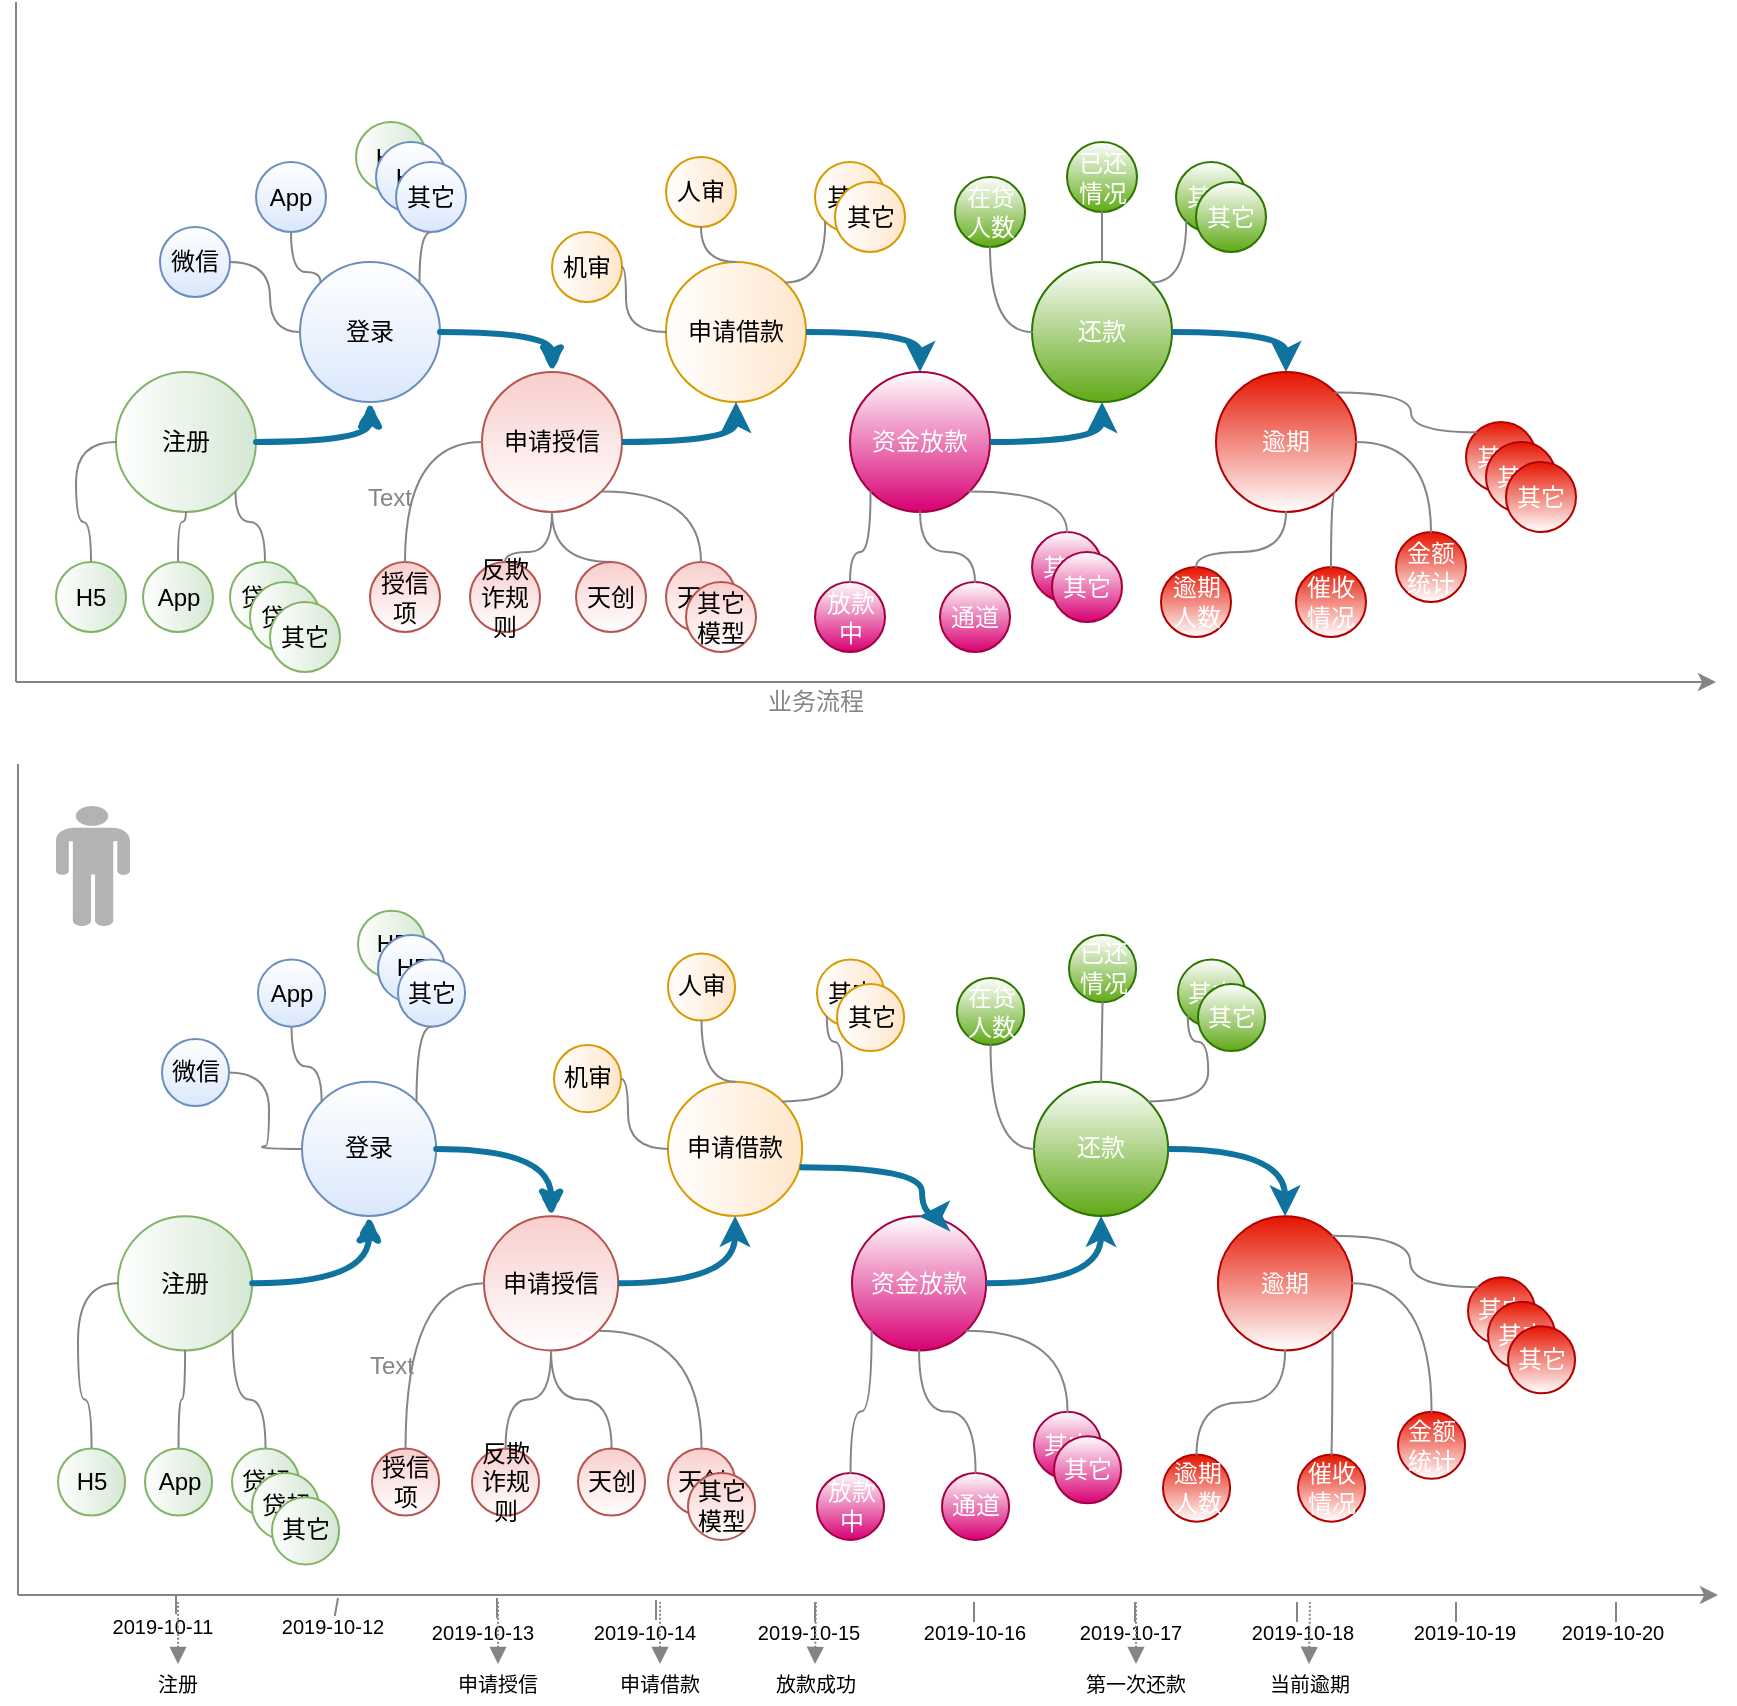 <mxfile version="12.1.7" type="github" pages="1">
  <diagram id="NL3Gt1PZ4-QvTYmWhQju" name="第 1 页">
    <mxGraphModel dx="809" dy="482" grid="1" gridSize="10" guides="1" tooltips="1" connect="1" arrows="1" fold="1" page="1" pageScale="1" pageWidth="1600" pageHeight="900" math="0" shadow="0">
      <root>
        <mxCell id="0"/>
        <mxCell id="1" parent="0"/>
        <mxCell id="p2iApNeuUnW86oLl-AI1-1" value="" style="group" vertex="1" connectable="0" parent="1">
          <mxGeometry x="320" y="20" width="850" height="360" as="geometry"/>
        </mxCell>
        <mxCell id="3xqCmhydJT-oeez1F7RN-1" value="" style="endArrow=classic;html=1;strokeColor=#858585;" parent="p2iApNeuUnW86oLl-AI1-1" edge="1">
          <mxGeometry width="50" height="50" relative="1" as="geometry">
            <mxPoint y="340" as="sourcePoint"/>
            <mxPoint x="850" y="340" as="targetPoint"/>
          </mxGeometry>
        </mxCell>
        <mxCell id="3xqCmhydJT-oeez1F7RN-2" value="" style="endArrow=none;html=1;strokeColor=#858585;endFill=0;" parent="p2iApNeuUnW86oLl-AI1-1" edge="1">
          <mxGeometry width="50" height="50" relative="1" as="geometry">
            <mxPoint y="340" as="sourcePoint"/>
            <mxPoint as="targetPoint"/>
          </mxGeometry>
        </mxCell>
        <mxCell id="3xqCmhydJT-oeez1F7RN-3" value="业务流程" style="text;html=1;strokeColor=none;fillColor=none;align=center;verticalAlign=middle;whiteSpace=wrap;rounded=0;fontColor=#858585;" parent="p2iApNeuUnW86oLl-AI1-1" vertex="1">
          <mxGeometry x="360" y="340" width="80" height="20" as="geometry"/>
        </mxCell>
        <mxCell id="3xqCmhydJT-oeez1F7RN-4" value="注册" style="ellipse;whiteSpace=wrap;html=1;aspect=fixed;fillColor=#d5e8d4;strokeColor=#82b366;gradientColor=#ffffff;gradientDirection=west;" parent="p2iApNeuUnW86oLl-AI1-1" vertex="1">
          <mxGeometry x="50" y="185" width="70" height="70" as="geometry"/>
        </mxCell>
        <mxCell id="3xqCmhydJT-oeez1F7RN-53" style="edgeStyle=orthogonalEdgeStyle;curved=1;rounded=0;comic=1;orthogonalLoop=1;jettySize=auto;html=1;entryX=0;entryY=0.5;entryDx=0;entryDy=0;endArrow=none;endFill=0;strokeColor=#858585;fontColor=#858585;" parent="p2iApNeuUnW86oLl-AI1-1" source="3xqCmhydJT-oeez1F7RN-24" target="3xqCmhydJT-oeez1F7RN-4" edge="1">
          <mxGeometry relative="1" as="geometry"/>
        </mxCell>
        <mxCell id="3xqCmhydJT-oeez1F7RN-24" value="H5" style="ellipse;whiteSpace=wrap;html=1;aspect=fixed;fillColor=#d5e8d4;strokeColor=#82b366;gradientColor=#ffffff;gradientDirection=west;" parent="p2iApNeuUnW86oLl-AI1-1" vertex="1">
          <mxGeometry x="20" y="280" width="35" height="35" as="geometry"/>
        </mxCell>
        <mxCell id="3xqCmhydJT-oeez1F7RN-5" value="登录" style="ellipse;whiteSpace=wrap;html=1;aspect=fixed;fillColor=#dae8fc;strokeColor=#6c8ebf;gradientColor=#ffffff;gradientDirection=north;" parent="p2iApNeuUnW86oLl-AI1-1" vertex="1">
          <mxGeometry x="142" y="130" width="70" height="70" as="geometry"/>
        </mxCell>
        <mxCell id="3xqCmhydJT-oeez1F7RN-20" style="edgeStyle=orthogonalEdgeStyle;curved=1;rounded=0;orthogonalLoop=1;jettySize=auto;html=1;entryX=0.5;entryY=1;entryDx=0;entryDy=0;endArrow=classic;endFill=1;strokeColor=#10739e;fontColor=#858585;comic=1;targetPerimeterSpacing=0;strokeWidth=3;fillColor=#b1ddf0;" parent="p2iApNeuUnW86oLl-AI1-1" source="3xqCmhydJT-oeez1F7RN-4" target="3xqCmhydJT-oeez1F7RN-5" edge="1">
          <mxGeometry relative="1" as="geometry"/>
        </mxCell>
        <mxCell id="3xqCmhydJT-oeez1F7RN-6" value="申请授信" style="ellipse;whiteSpace=wrap;html=1;aspect=fixed;fillColor=#f8cecc;strokeColor=#b85450;gradientColor=#ffffff;" parent="p2iApNeuUnW86oLl-AI1-1" vertex="1">
          <mxGeometry x="233" y="185" width="70" height="70" as="geometry"/>
        </mxCell>
        <mxCell id="3xqCmhydJT-oeez1F7RN-21" style="edgeStyle=orthogonalEdgeStyle;curved=1;rounded=0;orthogonalLoop=1;jettySize=auto;html=1;entryX=0.5;entryY=0;entryDx=0;entryDy=0;endArrow=classic;endFill=1;strokeColor=#10739e;fontColor=#858585;comic=1;strokeWidth=3;fillColor=#b1ddf0;targetPerimeterSpacing=0;" parent="p2iApNeuUnW86oLl-AI1-1" source="3xqCmhydJT-oeez1F7RN-5" target="3xqCmhydJT-oeez1F7RN-6" edge="1">
          <mxGeometry relative="1" as="geometry"/>
        </mxCell>
        <mxCell id="3xqCmhydJT-oeez1F7RN-57" value="授信项" style="ellipse;whiteSpace=wrap;html=1;aspect=fixed;fillColor=#f8cecc;strokeColor=#b85450;gradientColor=#ffffff;" parent="p2iApNeuUnW86oLl-AI1-1" vertex="1">
          <mxGeometry x="177" y="280" width="35" height="35" as="geometry"/>
        </mxCell>
        <mxCell id="3xqCmhydJT-oeez1F7RN-58" value="" style="edgeStyle=orthogonalEdgeStyle;curved=1;rounded=0;comic=1;orthogonalLoop=1;jettySize=auto;html=1;endArrow=none;endFill=0;strokeColor=#858585;fontColor=#858585;" parent="p2iApNeuUnW86oLl-AI1-1" source="3xqCmhydJT-oeez1F7RN-6" target="3xqCmhydJT-oeez1F7RN-57" edge="1">
          <mxGeometry relative="1" as="geometry"/>
        </mxCell>
        <mxCell id="3xqCmhydJT-oeez1F7RN-7" value="申请借款" style="ellipse;whiteSpace=wrap;html=1;aspect=fixed;fillColor=#ffe6cc;strokeColor=#d79b00;gradientColor=#ffffff;gradientDirection=west;" parent="p2iApNeuUnW86oLl-AI1-1" vertex="1">
          <mxGeometry x="325" y="130" width="70" height="70" as="geometry"/>
        </mxCell>
        <mxCell id="3xqCmhydJT-oeez1F7RN-22" style="edgeStyle=orthogonalEdgeStyle;curved=1;rounded=0;orthogonalLoop=1;jettySize=auto;html=1;entryX=0.5;entryY=1;entryDx=0;entryDy=0;endArrow=classic;endFill=1;strokeColor=#10739e;fontColor=#858585;strokeWidth=3;fillColor=#b1ddf0;targetPerimeterSpacing=0;" parent="p2iApNeuUnW86oLl-AI1-1" source="3xqCmhydJT-oeez1F7RN-6" target="3xqCmhydJT-oeez1F7RN-7" edge="1">
          <mxGeometry relative="1" as="geometry"/>
        </mxCell>
        <mxCell id="3xqCmhydJT-oeez1F7RN-72" value="机审" style="ellipse;whiteSpace=wrap;html=1;aspect=fixed;fillColor=#ffe6cc;strokeColor=#d79b00;gradientColor=#ffffff;gradientDirection=west;" parent="p2iApNeuUnW86oLl-AI1-1" vertex="1">
          <mxGeometry x="268" y="115" width="35" height="35" as="geometry"/>
        </mxCell>
        <mxCell id="3xqCmhydJT-oeez1F7RN-73" value="" style="edgeStyle=orthogonalEdgeStyle;curved=1;rounded=0;comic=1;orthogonalLoop=1;jettySize=auto;html=1;endArrow=none;endFill=0;strokeColor=#858585;fontColor=#858585;" parent="p2iApNeuUnW86oLl-AI1-1" source="3xqCmhydJT-oeez1F7RN-7" target="3xqCmhydJT-oeez1F7RN-72" edge="1">
          <mxGeometry relative="1" as="geometry"/>
        </mxCell>
        <mxCell id="3xqCmhydJT-oeez1F7RN-8" value="资金放款" style="ellipse;whiteSpace=wrap;html=1;aspect=fixed;fontColor=#ffffff;fillColor=#d80073;strokeColor=#A50040;gradientDirection=north;gradientColor=#ffffff;" parent="p2iApNeuUnW86oLl-AI1-1" vertex="1">
          <mxGeometry x="417" y="185" width="70" height="70" as="geometry"/>
        </mxCell>
        <mxCell id="3xqCmhydJT-oeez1F7RN-17" style="edgeStyle=orthogonalEdgeStyle;curved=1;rounded=0;orthogonalLoop=1;jettySize=auto;html=1;entryX=0.5;entryY=0;entryDx=0;entryDy=0;endArrow=classic;endFill=1;strokeColor=#10739e;fontColor=#858585;strokeWidth=3;fillColor=#b1ddf0;targetPerimeterSpacing=0;" parent="p2iApNeuUnW86oLl-AI1-1" source="3xqCmhydJT-oeez1F7RN-7" target="3xqCmhydJT-oeez1F7RN-8" edge="1">
          <mxGeometry relative="1" as="geometry">
            <Array as="points">
              <mxPoint x="452" y="165"/>
            </Array>
          </mxGeometry>
        </mxCell>
        <mxCell id="3xqCmhydJT-oeez1F7RN-80" value="放款中" style="ellipse;whiteSpace=wrap;html=1;aspect=fixed;fontColor=#ffffff;fillColor=#d80073;strokeColor=#A50040;gradientDirection=north;gradientColor=#ffffff;" parent="p2iApNeuUnW86oLl-AI1-1" vertex="1">
          <mxGeometry x="399.5" y="290" width="35" height="35" as="geometry"/>
        </mxCell>
        <mxCell id="3xqCmhydJT-oeez1F7RN-90" style="edgeStyle=orthogonalEdgeStyle;curved=1;rounded=0;comic=1;orthogonalLoop=1;jettySize=auto;html=1;exitX=0;exitY=1;exitDx=0;exitDy=0;entryX=0.5;entryY=0;entryDx=0;entryDy=0;endArrow=none;endFill=0;strokeColor=#858585;fontColor=#858585;" parent="p2iApNeuUnW86oLl-AI1-1" source="3xqCmhydJT-oeez1F7RN-8" target="3xqCmhydJT-oeez1F7RN-80" edge="1">
          <mxGeometry relative="1" as="geometry"/>
        </mxCell>
        <mxCell id="3xqCmhydJT-oeez1F7RN-9" value="还款" style="ellipse;whiteSpace=wrap;html=1;aspect=fixed;fontColor=#ffffff;fillColor=#60a917;strokeColor=#2D7600;gradientDirection=north;gradientColor=#ffffff;" parent="p2iApNeuUnW86oLl-AI1-1" vertex="1">
          <mxGeometry x="508" y="130" width="70" height="70" as="geometry"/>
        </mxCell>
        <mxCell id="3xqCmhydJT-oeez1F7RN-18" style="edgeStyle=orthogonalEdgeStyle;curved=1;rounded=0;orthogonalLoop=1;jettySize=auto;html=1;exitX=1;exitY=0.5;exitDx=0;exitDy=0;entryX=0.5;entryY=1;entryDx=0;entryDy=0;endArrow=classic;endFill=1;strokeColor=#10739e;fontColor=#858585;strokeWidth=3;fillColor=#b1ddf0;targetPerimeterSpacing=0;" parent="p2iApNeuUnW86oLl-AI1-1" source="3xqCmhydJT-oeez1F7RN-8" target="3xqCmhydJT-oeez1F7RN-9" edge="1">
          <mxGeometry relative="1" as="geometry"/>
        </mxCell>
        <mxCell id="3xqCmhydJT-oeez1F7RN-91" value="在贷人数" style="ellipse;whiteSpace=wrap;html=1;aspect=fixed;fontColor=#ffffff;fillColor=#60a917;strokeColor=#2D7600;gradientDirection=north;gradientColor=#ffffff;" parent="p2iApNeuUnW86oLl-AI1-1" vertex="1">
          <mxGeometry x="469.5" y="87.5" width="35" height="35" as="geometry"/>
        </mxCell>
        <mxCell id="3xqCmhydJT-oeez1F7RN-92" value="" style="edgeStyle=orthogonalEdgeStyle;curved=1;rounded=0;comic=1;orthogonalLoop=1;jettySize=auto;html=1;endArrow=none;endFill=0;strokeColor=#858585;fontColor=#858585;" parent="p2iApNeuUnW86oLl-AI1-1" source="3xqCmhydJT-oeez1F7RN-9" target="3xqCmhydJT-oeez1F7RN-91" edge="1">
          <mxGeometry relative="1" as="geometry"/>
        </mxCell>
        <mxCell id="3xqCmhydJT-oeez1F7RN-10" value="逾期" style="ellipse;whiteSpace=wrap;html=1;aspect=fixed;fontColor=#ffffff;fillColor=#e51400;strokeColor=#B20000;gradientDirection=south;gradientColor=#ffffff;" parent="p2iApNeuUnW86oLl-AI1-1" vertex="1">
          <mxGeometry x="600" y="185" width="70" height="70" as="geometry"/>
        </mxCell>
        <mxCell id="3xqCmhydJT-oeez1F7RN-19" style="edgeStyle=orthogonalEdgeStyle;curved=1;rounded=0;orthogonalLoop=1;jettySize=auto;html=1;entryX=0.5;entryY=0;entryDx=0;entryDy=0;endArrow=classic;endFill=1;strokeColor=#10739e;fontColor=#858585;strokeWidth=3;fillColor=#b1ddf0;targetPerimeterSpacing=0;" parent="p2iApNeuUnW86oLl-AI1-1" source="3xqCmhydJT-oeez1F7RN-9" target="3xqCmhydJT-oeez1F7RN-10" edge="1">
          <mxGeometry relative="1" as="geometry"/>
        </mxCell>
        <mxCell id="3xqCmhydJT-oeez1F7RN-101" value="逾期人数" style="ellipse;whiteSpace=wrap;html=1;aspect=fixed;fontColor=#ffffff;fillColor=#e51400;strokeColor=#B20000;gradientDirection=south;gradientColor=#ffffff;" parent="p2iApNeuUnW86oLl-AI1-1" vertex="1">
          <mxGeometry x="572.5" y="282.5" width="35" height="35" as="geometry"/>
        </mxCell>
        <mxCell id="3xqCmhydJT-oeez1F7RN-102" value="" style="edgeStyle=orthogonalEdgeStyle;curved=1;rounded=0;comic=1;orthogonalLoop=1;jettySize=auto;html=1;endArrow=none;endFill=0;strokeColor=#858585;fontColor=#858585;" parent="p2iApNeuUnW86oLl-AI1-1" source="3xqCmhydJT-oeez1F7RN-10" target="3xqCmhydJT-oeez1F7RN-101" edge="1">
          <mxGeometry relative="1" as="geometry"/>
        </mxCell>
        <mxCell id="3xqCmhydJT-oeez1F7RN-54" value="" style="edgeStyle=orthogonalEdgeStyle;curved=1;rounded=0;comic=1;orthogonalLoop=1;jettySize=auto;html=1;endArrow=none;endFill=0;strokeColor=#858585;fontColor=#858585;" parent="p2iApNeuUnW86oLl-AI1-1" source="3xqCmhydJT-oeez1F7RN-30" target="3xqCmhydJT-oeez1F7RN-4" edge="1">
          <mxGeometry relative="1" as="geometry"/>
        </mxCell>
        <mxCell id="3xqCmhydJT-oeez1F7RN-30" value="App" style="ellipse;whiteSpace=wrap;html=1;aspect=fixed;fillColor=#d5e8d4;strokeColor=#82b366;gradientColor=#ffffff;gradientDirection=west;" parent="p2iApNeuUnW86oLl-AI1-1" vertex="1">
          <mxGeometry x="63.5" y="280" width="35" height="35" as="geometry"/>
        </mxCell>
        <mxCell id="3xqCmhydJT-oeez1F7RN-56" style="edgeStyle=orthogonalEdgeStyle;curved=1;rounded=0;comic=1;orthogonalLoop=1;jettySize=auto;html=1;entryX=1;entryY=1;entryDx=0;entryDy=0;endArrow=none;endFill=0;strokeColor=#858585;fontColor=#858585;" parent="p2iApNeuUnW86oLl-AI1-1" source="3xqCmhydJT-oeez1F7RN-31" target="3xqCmhydJT-oeez1F7RN-4" edge="1">
          <mxGeometry relative="1" as="geometry"/>
        </mxCell>
        <mxCell id="3xqCmhydJT-oeez1F7RN-31" value="贷超" style="ellipse;whiteSpace=wrap;html=1;aspect=fixed;fillColor=#d5e8d4;strokeColor=#82b366;gradientColor=#ffffff;gradientDirection=west;" parent="p2iApNeuUnW86oLl-AI1-1" vertex="1">
          <mxGeometry x="107" y="280" width="35" height="35" as="geometry"/>
        </mxCell>
        <mxCell id="3xqCmhydJT-oeez1F7RN-32" value="贷超" style="ellipse;whiteSpace=wrap;html=1;aspect=fixed;fillColor=#d5e8d4;strokeColor=#82b366;gradientColor=#ffffff;gradientDirection=west;" parent="p2iApNeuUnW86oLl-AI1-1" vertex="1">
          <mxGeometry x="117" y="290" width="35" height="35" as="geometry"/>
        </mxCell>
        <mxCell id="3xqCmhydJT-oeez1F7RN-33" value="其它" style="ellipse;whiteSpace=wrap;html=1;aspect=fixed;fillColor=#d5e8d4;strokeColor=#82b366;gradientColor=#ffffff;gradientDirection=west;" parent="p2iApNeuUnW86oLl-AI1-1" vertex="1">
          <mxGeometry x="127" y="300" width="35" height="35" as="geometry"/>
        </mxCell>
        <mxCell id="3xqCmhydJT-oeez1F7RN-51" style="edgeStyle=orthogonalEdgeStyle;curved=1;rounded=0;comic=1;orthogonalLoop=1;jettySize=auto;html=1;endArrow=none;endFill=0;strokeColor=#858585;fontColor=#858585;" parent="p2iApNeuUnW86oLl-AI1-1" source="3xqCmhydJT-oeez1F7RN-38" target="3xqCmhydJT-oeez1F7RN-5" edge="1">
          <mxGeometry relative="1" as="geometry"/>
        </mxCell>
        <mxCell id="3xqCmhydJT-oeez1F7RN-38" value="微信" style="ellipse;whiteSpace=wrap;html=1;aspect=fixed;fillColor=#dae8fc;strokeColor=#6c8ebf;gradientDirection=north;gradientColor=#ffffff;" parent="p2iApNeuUnW86oLl-AI1-1" vertex="1">
          <mxGeometry x="72" y="112.5" width="35" height="35" as="geometry"/>
        </mxCell>
        <mxCell id="3xqCmhydJT-oeez1F7RN-50" style="edgeStyle=orthogonalEdgeStyle;curved=1;rounded=0;comic=1;orthogonalLoop=1;jettySize=auto;html=1;entryX=0;entryY=0;entryDx=0;entryDy=0;endArrow=none;endFill=0;strokeColor=#858585;fontColor=#858585;" parent="p2iApNeuUnW86oLl-AI1-1" source="3xqCmhydJT-oeez1F7RN-39" target="3xqCmhydJT-oeez1F7RN-5" edge="1">
          <mxGeometry relative="1" as="geometry"/>
        </mxCell>
        <mxCell id="3xqCmhydJT-oeez1F7RN-39" value="App" style="ellipse;whiteSpace=wrap;html=1;aspect=fixed;fillColor=#dae8fc;strokeColor=#6c8ebf;gradientDirection=north;gradientColor=#ffffff;" parent="p2iApNeuUnW86oLl-AI1-1" vertex="1">
          <mxGeometry x="120" y="80" width="35" height="35" as="geometry"/>
        </mxCell>
        <mxCell id="3xqCmhydJT-oeez1F7RN-43" value="" style="group" parent="p2iApNeuUnW86oLl-AI1-1" vertex="1" connectable="0">
          <mxGeometry x="170" y="60" width="55" height="55" as="geometry"/>
        </mxCell>
        <mxCell id="3xqCmhydJT-oeez1F7RN-40" value="H5" style="ellipse;whiteSpace=wrap;html=1;aspect=fixed;fillColor=#d5e8d4;strokeColor=#82b366;gradientColor=#ffffff;gradientDirection=west;" parent="3xqCmhydJT-oeez1F7RN-43" vertex="1">
          <mxGeometry width="35" height="35" as="geometry"/>
        </mxCell>
        <mxCell id="3xqCmhydJT-oeez1F7RN-41" value="H5" style="ellipse;whiteSpace=wrap;html=1;aspect=fixed;fillColor=#dae8fc;strokeColor=#6c8ebf;gradientDirection=north;gradientColor=#ffffff;" parent="3xqCmhydJT-oeez1F7RN-43" vertex="1">
          <mxGeometry x="10" y="10" width="35" height="35" as="geometry"/>
        </mxCell>
        <mxCell id="3xqCmhydJT-oeez1F7RN-42" value="其它" style="ellipse;whiteSpace=wrap;html=1;aspect=fixed;fillColor=#dae8fc;strokeColor=#6c8ebf;gradientDirection=north;gradientColor=#ffffff;" parent="3xqCmhydJT-oeez1F7RN-43" vertex="1">
          <mxGeometry x="20" y="20" width="35" height="35" as="geometry"/>
        </mxCell>
        <mxCell id="3xqCmhydJT-oeez1F7RN-49" style="edgeStyle=orthogonalEdgeStyle;curved=1;rounded=0;comic=1;orthogonalLoop=1;jettySize=auto;html=1;exitX=0.5;exitY=1;exitDx=0;exitDy=0;entryX=1;entryY=0;entryDx=0;entryDy=0;endArrow=none;endFill=0;strokeColor=#858585;fontColor=#858585;" parent="p2iApNeuUnW86oLl-AI1-1" source="3xqCmhydJT-oeez1F7RN-42" target="3xqCmhydJT-oeez1F7RN-5" edge="1">
          <mxGeometry relative="1" as="geometry"/>
        </mxCell>
        <mxCell id="3xqCmhydJT-oeez1F7RN-59" value="反欺诈规则" style="ellipse;whiteSpace=wrap;html=1;aspect=fixed;fillColor=#f8cecc;strokeColor=#b85450;gradientColor=#ffffff;" parent="p2iApNeuUnW86oLl-AI1-1" vertex="1">
          <mxGeometry x="227" y="280" width="35" height="35" as="geometry"/>
        </mxCell>
        <mxCell id="3xqCmhydJT-oeez1F7RN-61" style="edgeStyle=orthogonalEdgeStyle;curved=1;rounded=0;comic=1;orthogonalLoop=1;jettySize=auto;html=1;endArrow=none;endFill=0;strokeColor=#858585;fontColor=#858585;" parent="p2iApNeuUnW86oLl-AI1-1" source="3xqCmhydJT-oeez1F7RN-6" target="3xqCmhydJT-oeez1F7RN-59" edge="1">
          <mxGeometry relative="1" as="geometry"/>
        </mxCell>
        <mxCell id="3xqCmhydJT-oeez1F7RN-70" style="edgeStyle=orthogonalEdgeStyle;curved=1;rounded=0;comic=1;orthogonalLoop=1;jettySize=auto;html=1;exitX=0.5;exitY=0;exitDx=0;exitDy=0;endArrow=none;endFill=0;strokeColor=#858585;fontColor=#858585;entryX=0.5;entryY=1;entryDx=0;entryDy=0;" parent="p2iApNeuUnW86oLl-AI1-1" source="3xqCmhydJT-oeez1F7RN-60" target="3xqCmhydJT-oeez1F7RN-6" edge="1">
          <mxGeometry relative="1" as="geometry">
            <mxPoint x="270" y="260" as="targetPoint"/>
          </mxGeometry>
        </mxCell>
        <mxCell id="3xqCmhydJT-oeez1F7RN-60" value="天创" style="ellipse;whiteSpace=wrap;html=1;aspect=fixed;fillColor=#f8cecc;strokeColor=#b85450;gradientColor=#ffffff;" parent="p2iApNeuUnW86oLl-AI1-1" vertex="1">
          <mxGeometry x="280" y="280" width="35" height="35" as="geometry"/>
        </mxCell>
        <mxCell id="3xqCmhydJT-oeez1F7RN-63" value="天创" style="ellipse;whiteSpace=wrap;html=1;aspect=fixed;fillColor=#f8cecc;strokeColor=#b85450;gradientColor=#ffffff;" parent="p2iApNeuUnW86oLl-AI1-1" vertex="1">
          <mxGeometry x="325" y="280" width="35" height="35" as="geometry"/>
        </mxCell>
        <mxCell id="3xqCmhydJT-oeez1F7RN-71" style="edgeStyle=orthogonalEdgeStyle;curved=1;rounded=0;comic=1;orthogonalLoop=1;jettySize=auto;html=1;exitX=1;exitY=1;exitDx=0;exitDy=0;entryX=0.5;entryY=0;entryDx=0;entryDy=0;endArrow=none;endFill=0;strokeColor=#858585;fontColor=#858585;" parent="p2iApNeuUnW86oLl-AI1-1" source="3xqCmhydJT-oeez1F7RN-6" target="3xqCmhydJT-oeez1F7RN-63" edge="1">
          <mxGeometry relative="1" as="geometry"/>
        </mxCell>
        <mxCell id="3xqCmhydJT-oeez1F7RN-66" value="其它&lt;br&gt;模型" style="ellipse;whiteSpace=wrap;html=1;aspect=fixed;fillColor=#f8cecc;strokeColor=#b85450;gradientColor=#ffffff;" parent="p2iApNeuUnW86oLl-AI1-1" vertex="1">
          <mxGeometry x="335" y="290" width="35" height="35" as="geometry"/>
        </mxCell>
        <mxCell id="3xqCmhydJT-oeez1F7RN-77" value="其它" style="ellipse;whiteSpace=wrap;html=1;aspect=fixed;fillColor=#ffe6cc;strokeColor=#d79b00;gradientColor=#ffffff;gradientDirection=west;" parent="p2iApNeuUnW86oLl-AI1-1" vertex="1">
          <mxGeometry x="399.5" y="80" width="35" height="35" as="geometry"/>
        </mxCell>
        <mxCell id="3xqCmhydJT-oeez1F7RN-79" style="edgeStyle=orthogonalEdgeStyle;curved=1;rounded=0;comic=1;orthogonalLoop=1;jettySize=auto;html=1;exitX=1;exitY=0;exitDx=0;exitDy=0;entryX=0;entryY=1;entryDx=0;entryDy=0;endArrow=none;endFill=0;strokeColor=#858585;fontColor=#858585;" parent="p2iApNeuUnW86oLl-AI1-1" source="3xqCmhydJT-oeez1F7RN-7" target="3xqCmhydJT-oeez1F7RN-77" edge="1">
          <mxGeometry relative="1" as="geometry"/>
        </mxCell>
        <mxCell id="3xqCmhydJT-oeez1F7RN-82" value="人审" style="ellipse;whiteSpace=wrap;html=1;aspect=fixed;fillColor=#ffe6cc;strokeColor=#d79b00;gradientColor=#ffffff;gradientDirection=west;" parent="p2iApNeuUnW86oLl-AI1-1" vertex="1">
          <mxGeometry x="325" y="77.5" width="35" height="35" as="geometry"/>
        </mxCell>
        <mxCell id="3xqCmhydJT-oeez1F7RN-83" style="edgeStyle=orthogonalEdgeStyle;curved=1;rounded=0;comic=1;orthogonalLoop=1;jettySize=auto;html=1;exitX=0.5;exitY=0;exitDx=0;exitDy=0;entryX=0.5;entryY=1;entryDx=0;entryDy=0;endArrow=none;endFill=0;strokeColor=#858585;fontColor=#858585;" parent="p2iApNeuUnW86oLl-AI1-1" source="3xqCmhydJT-oeez1F7RN-7" target="3xqCmhydJT-oeez1F7RN-82" edge="1">
          <mxGeometry relative="1" as="geometry"/>
        </mxCell>
        <mxCell id="3xqCmhydJT-oeez1F7RN-84" value="通道" style="ellipse;whiteSpace=wrap;html=1;aspect=fixed;fontColor=#ffffff;fillColor=#d80073;strokeColor=#A50040;gradientDirection=north;gradientColor=#ffffff;" parent="p2iApNeuUnW86oLl-AI1-1" vertex="1">
          <mxGeometry x="462" y="290" width="35" height="35" as="geometry"/>
        </mxCell>
        <mxCell id="3xqCmhydJT-oeez1F7RN-88" style="edgeStyle=orthogonalEdgeStyle;curved=1;rounded=0;comic=1;orthogonalLoop=1;jettySize=auto;html=1;entryX=0.5;entryY=0;entryDx=0;entryDy=0;endArrow=none;endFill=0;strokeColor=#858585;fontColor=#858585;" parent="p2iApNeuUnW86oLl-AI1-1" source="3xqCmhydJT-oeez1F7RN-8" target="3xqCmhydJT-oeez1F7RN-84" edge="1">
          <mxGeometry relative="1" as="geometry"/>
        </mxCell>
        <mxCell id="3xqCmhydJT-oeez1F7RN-87" value="其它" style="ellipse;whiteSpace=wrap;html=1;aspect=fixed;fontColor=#ffffff;fillColor=#d80073;strokeColor=#A50040;gradientDirection=north;gradientColor=#ffffff;" parent="p2iApNeuUnW86oLl-AI1-1" vertex="1">
          <mxGeometry x="508" y="265" width="35" height="35" as="geometry"/>
        </mxCell>
        <mxCell id="3xqCmhydJT-oeez1F7RN-89" style="edgeStyle=orthogonalEdgeStyle;curved=1;rounded=0;comic=1;orthogonalLoop=1;jettySize=auto;html=1;exitX=1;exitY=1;exitDx=0;exitDy=0;entryX=0.5;entryY=0;entryDx=0;entryDy=0;endArrow=none;endFill=0;strokeColor=#858585;fontColor=#858585;" parent="p2iApNeuUnW86oLl-AI1-1" source="3xqCmhydJT-oeez1F7RN-8" target="3xqCmhydJT-oeez1F7RN-87" edge="1">
          <mxGeometry relative="1" as="geometry"/>
        </mxCell>
        <mxCell id="3xqCmhydJT-oeez1F7RN-93" value="已还情况" style="ellipse;whiteSpace=wrap;html=1;aspect=fixed;fontColor=#ffffff;fillColor=#60a917;strokeColor=#2D7600;gradientDirection=north;gradientColor=#ffffff;" parent="p2iApNeuUnW86oLl-AI1-1" vertex="1">
          <mxGeometry x="525.5" y="70" width="35" height="35" as="geometry"/>
        </mxCell>
        <mxCell id="3xqCmhydJT-oeez1F7RN-98" style="edgeStyle=orthogonalEdgeStyle;curved=1;rounded=0;comic=1;orthogonalLoop=1;jettySize=auto;html=1;exitX=0.5;exitY=0;exitDx=0;exitDy=0;entryX=0.5;entryY=1;entryDx=0;entryDy=0;endArrow=none;endFill=0;strokeColor=#858585;fontColor=#858585;" parent="p2iApNeuUnW86oLl-AI1-1" source="3xqCmhydJT-oeez1F7RN-9" target="3xqCmhydJT-oeez1F7RN-93" edge="1">
          <mxGeometry relative="1" as="geometry"/>
        </mxCell>
        <mxCell id="3xqCmhydJT-oeez1F7RN-94" value="其它" style="ellipse;whiteSpace=wrap;html=1;aspect=fixed;fontColor=#ffffff;fillColor=#60a917;strokeColor=#2D7600;gradientDirection=north;gradientColor=#ffffff;" parent="p2iApNeuUnW86oLl-AI1-1" vertex="1">
          <mxGeometry x="580" y="80" width="35" height="35" as="geometry"/>
        </mxCell>
        <mxCell id="3xqCmhydJT-oeez1F7RN-100" style="edgeStyle=orthogonalEdgeStyle;curved=1;rounded=0;comic=1;orthogonalLoop=1;jettySize=auto;html=1;exitX=1;exitY=0;exitDx=0;exitDy=0;entryX=0;entryY=1;entryDx=0;entryDy=0;endArrow=none;endFill=0;strokeColor=#858585;fontColor=#858585;" parent="p2iApNeuUnW86oLl-AI1-1" source="3xqCmhydJT-oeez1F7RN-9" target="3xqCmhydJT-oeez1F7RN-94" edge="1">
          <mxGeometry relative="1" as="geometry"/>
        </mxCell>
        <mxCell id="3xqCmhydJT-oeez1F7RN-95" value="其它" style="ellipse;whiteSpace=wrap;html=1;aspect=fixed;fontColor=#ffffff;fillColor=#60a917;strokeColor=#2D7600;gradientDirection=north;gradientColor=#ffffff;" parent="p2iApNeuUnW86oLl-AI1-1" vertex="1">
          <mxGeometry x="590" y="90" width="35" height="35" as="geometry"/>
        </mxCell>
        <mxCell id="3xqCmhydJT-oeez1F7RN-96" value="其它" style="ellipse;whiteSpace=wrap;html=1;aspect=fixed;fontColor=#ffffff;fillColor=#d80073;strokeColor=#A50040;gradientDirection=north;gradientColor=#ffffff;" parent="p2iApNeuUnW86oLl-AI1-1" vertex="1">
          <mxGeometry x="518" y="275" width="35" height="35" as="geometry"/>
        </mxCell>
        <mxCell id="3xqCmhydJT-oeez1F7RN-97" value="其它" style="ellipse;whiteSpace=wrap;html=1;aspect=fixed;fillColor=#ffe6cc;strokeColor=#d79b00;gradientColor=#ffffff;gradientDirection=west;" parent="p2iApNeuUnW86oLl-AI1-1" vertex="1">
          <mxGeometry x="409.5" y="90" width="35" height="35" as="geometry"/>
        </mxCell>
        <mxCell id="3xqCmhydJT-oeez1F7RN-103" value="催收情况" style="ellipse;whiteSpace=wrap;html=1;aspect=fixed;fontColor=#ffffff;fillColor=#e51400;strokeColor=#B20000;gradientDirection=south;gradientColor=#ffffff;" parent="p2iApNeuUnW86oLl-AI1-1" vertex="1">
          <mxGeometry x="640" y="282.5" width="35" height="35" as="geometry"/>
        </mxCell>
        <mxCell id="3xqCmhydJT-oeez1F7RN-110" style="edgeStyle=orthogonalEdgeStyle;curved=1;rounded=0;comic=1;orthogonalLoop=1;jettySize=auto;html=1;exitX=1;exitY=1;exitDx=0;exitDy=0;entryX=0.5;entryY=0;entryDx=0;entryDy=0;endArrow=none;endFill=0;strokeColor=#858585;fontColor=#858585;" parent="p2iApNeuUnW86oLl-AI1-1" source="3xqCmhydJT-oeez1F7RN-10" target="3xqCmhydJT-oeez1F7RN-103" edge="1">
          <mxGeometry relative="1" as="geometry"/>
        </mxCell>
        <mxCell id="3xqCmhydJT-oeez1F7RN-104" value="金额统计" style="ellipse;whiteSpace=wrap;html=1;aspect=fixed;fontColor=#ffffff;fillColor=#e51400;strokeColor=#B20000;gradientDirection=south;gradientColor=#ffffff;" parent="p2iApNeuUnW86oLl-AI1-1" vertex="1">
          <mxGeometry x="690" y="265" width="35" height="35" as="geometry"/>
        </mxCell>
        <mxCell id="3xqCmhydJT-oeez1F7RN-111" style="edgeStyle=orthogonalEdgeStyle;curved=1;rounded=0;comic=1;orthogonalLoop=1;jettySize=auto;html=1;exitX=1;exitY=0.5;exitDx=0;exitDy=0;endArrow=none;endFill=0;strokeColor=#858585;fontColor=#858585;" parent="p2iApNeuUnW86oLl-AI1-1" source="3xqCmhydJT-oeez1F7RN-10" target="3xqCmhydJT-oeez1F7RN-104" edge="1">
          <mxGeometry relative="1" as="geometry"/>
        </mxCell>
        <mxCell id="3xqCmhydJT-oeez1F7RN-105" value="其它" style="ellipse;whiteSpace=wrap;html=1;aspect=fixed;fontColor=#ffffff;fillColor=#e51400;strokeColor=#B20000;gradientDirection=south;gradientColor=#ffffff;" parent="p2iApNeuUnW86oLl-AI1-1" vertex="1">
          <mxGeometry x="725" y="210" width="35" height="35" as="geometry"/>
        </mxCell>
        <mxCell id="3xqCmhydJT-oeez1F7RN-108" value="其它" style="ellipse;whiteSpace=wrap;html=1;aspect=fixed;fontColor=#ffffff;fillColor=#e51400;strokeColor=#B20000;gradientDirection=south;gradientColor=#ffffff;" parent="p2iApNeuUnW86oLl-AI1-1" vertex="1">
          <mxGeometry x="735" y="220" width="35" height="35" as="geometry"/>
        </mxCell>
        <mxCell id="3xqCmhydJT-oeez1F7RN-109" value="其它" style="ellipse;whiteSpace=wrap;html=1;aspect=fixed;fontColor=#ffffff;fillColor=#e51400;strokeColor=#B20000;gradientDirection=south;gradientColor=#ffffff;" parent="p2iApNeuUnW86oLl-AI1-1" vertex="1">
          <mxGeometry x="745" y="230" width="35" height="35" as="geometry"/>
        </mxCell>
        <mxCell id="3xqCmhydJT-oeez1F7RN-113" value="Text" style="text;html=1;resizable=0;points=[];autosize=1;align=left;verticalAlign=top;spacingTop=-4;fontColor=#858585;" parent="p2iApNeuUnW86oLl-AI1-1" vertex="1">
          <mxGeometry x="174" y="238" width="40" height="20" as="geometry"/>
        </mxCell>
        <mxCell id="3xqCmhydJT-oeez1F7RN-112" style="edgeStyle=orthogonalEdgeStyle;curved=1;rounded=0;comic=1;orthogonalLoop=1;jettySize=auto;html=1;exitX=1;exitY=0;exitDx=0;exitDy=0;entryX=0;entryY=0;entryDx=0;entryDy=0;endArrow=none;endFill=0;strokeColor=#858585;fontColor=#858585;" parent="p2iApNeuUnW86oLl-AI1-1" source="3xqCmhydJT-oeez1F7RN-10" target="3xqCmhydJT-oeez1F7RN-105" edge="1">
          <mxGeometry relative="1" as="geometry"/>
        </mxCell>
        <mxCell id="p2iApNeuUnW86oLl-AI1-77" value="" style="group" vertex="1" connectable="0" parent="1">
          <mxGeometry x="321" y="401" width="850" height="470" as="geometry"/>
        </mxCell>
        <mxCell id="p2iApNeuUnW86oLl-AI1-78" value="" style="endArrow=classic;html=1;strokeColor=#858585;" edge="1" parent="p2iApNeuUnW86oLl-AI1-77">
          <mxGeometry width="50" height="50" relative="1" as="geometry">
            <mxPoint y="415.556" as="sourcePoint"/>
            <mxPoint x="850" y="415.556" as="targetPoint"/>
          </mxGeometry>
        </mxCell>
        <mxCell id="p2iApNeuUnW86oLl-AI1-79" value="" style="endArrow=none;html=1;strokeColor=#858585;endFill=0;" edge="1" parent="p2iApNeuUnW86oLl-AI1-77">
          <mxGeometry width="50" height="50" relative="1" as="geometry">
            <mxPoint y="415.556" as="sourcePoint"/>
            <mxPoint as="targetPoint"/>
          </mxGeometry>
        </mxCell>
        <mxCell id="p2iApNeuUnW86oLl-AI1-81" value="注册" style="ellipse;whiteSpace=wrap;html=1;aspect=fixed;fillColor=#d5e8d4;strokeColor=#82b366;gradientColor=#ffffff;gradientDirection=west;" vertex="1" parent="p2iApNeuUnW86oLl-AI1-77">
          <mxGeometry x="50" y="226.111" width="67.083" height="67.083" as="geometry"/>
        </mxCell>
        <mxCell id="p2iApNeuUnW86oLl-AI1-82" style="edgeStyle=orthogonalEdgeStyle;curved=1;rounded=0;comic=1;orthogonalLoop=1;jettySize=auto;html=1;entryX=0;entryY=0.5;entryDx=0;entryDy=0;endArrow=none;endFill=0;strokeColor=#858585;fontColor=#858585;" edge="1" parent="p2iApNeuUnW86oLl-AI1-77" source="p2iApNeuUnW86oLl-AI1-83" target="p2iApNeuUnW86oLl-AI1-81">
          <mxGeometry relative="1" as="geometry"/>
        </mxCell>
        <mxCell id="p2iApNeuUnW86oLl-AI1-83" value="H5" style="ellipse;whiteSpace=wrap;html=1;aspect=fixed;fillColor=#d5e8d4;strokeColor=#82b366;gradientColor=#ffffff;gradientDirection=west;" vertex="1" parent="p2iApNeuUnW86oLl-AI1-77">
          <mxGeometry x="20" y="342.222" width="33.542" height="33.542" as="geometry"/>
        </mxCell>
        <mxCell id="p2iApNeuUnW86oLl-AI1-84" value="登录" style="ellipse;whiteSpace=wrap;html=1;aspect=fixed;fillColor=#dae8fc;strokeColor=#6c8ebf;gradientColor=#ffffff;gradientDirection=north;" vertex="1" parent="p2iApNeuUnW86oLl-AI1-77">
          <mxGeometry x="142" y="158.889" width="67.083" height="67.083" as="geometry"/>
        </mxCell>
        <mxCell id="p2iApNeuUnW86oLl-AI1-85" style="edgeStyle=orthogonalEdgeStyle;curved=1;rounded=0;orthogonalLoop=1;jettySize=auto;html=1;entryX=0.5;entryY=1;entryDx=0;entryDy=0;endArrow=classic;endFill=1;strokeColor=#10739e;fontColor=#858585;comic=1;targetPerimeterSpacing=0;strokeWidth=3;fillColor=#b1ddf0;" edge="1" parent="p2iApNeuUnW86oLl-AI1-77" source="p2iApNeuUnW86oLl-AI1-81" target="p2iApNeuUnW86oLl-AI1-84">
          <mxGeometry relative="1" as="geometry"/>
        </mxCell>
        <mxCell id="p2iApNeuUnW86oLl-AI1-86" value="申请授信" style="ellipse;whiteSpace=wrap;html=1;aspect=fixed;fillColor=#f8cecc;strokeColor=#b85450;gradientColor=#ffffff;" vertex="1" parent="p2iApNeuUnW86oLl-AI1-77">
          <mxGeometry x="233" y="226.111" width="67.083" height="67.083" as="geometry"/>
        </mxCell>
        <mxCell id="p2iApNeuUnW86oLl-AI1-87" style="edgeStyle=orthogonalEdgeStyle;curved=1;rounded=0;orthogonalLoop=1;jettySize=auto;html=1;entryX=0.5;entryY=0;entryDx=0;entryDy=0;endArrow=classic;endFill=1;strokeColor=#10739e;fontColor=#858585;comic=1;strokeWidth=3;fillColor=#b1ddf0;targetPerimeterSpacing=0;" edge="1" parent="p2iApNeuUnW86oLl-AI1-77" source="p2iApNeuUnW86oLl-AI1-84" target="p2iApNeuUnW86oLl-AI1-86">
          <mxGeometry relative="1" as="geometry"/>
        </mxCell>
        <mxCell id="p2iApNeuUnW86oLl-AI1-88" value="授信项" style="ellipse;whiteSpace=wrap;html=1;aspect=fixed;fillColor=#f8cecc;strokeColor=#b85450;gradientColor=#ffffff;" vertex="1" parent="p2iApNeuUnW86oLl-AI1-77">
          <mxGeometry x="177" y="342.222" width="33.542" height="33.542" as="geometry"/>
        </mxCell>
        <mxCell id="p2iApNeuUnW86oLl-AI1-89" value="" style="edgeStyle=orthogonalEdgeStyle;curved=1;rounded=0;comic=1;orthogonalLoop=1;jettySize=auto;html=1;endArrow=none;endFill=0;strokeColor=#858585;fontColor=#858585;" edge="1" parent="p2iApNeuUnW86oLl-AI1-77" source="p2iApNeuUnW86oLl-AI1-86" target="p2iApNeuUnW86oLl-AI1-88">
          <mxGeometry relative="1" as="geometry"/>
        </mxCell>
        <mxCell id="p2iApNeuUnW86oLl-AI1-90" value="申请借款" style="ellipse;whiteSpace=wrap;html=1;aspect=fixed;fillColor=#ffe6cc;strokeColor=#d79b00;gradientColor=#ffffff;gradientDirection=west;" vertex="1" parent="p2iApNeuUnW86oLl-AI1-77">
          <mxGeometry x="325" y="158.889" width="67.083" height="67.083" as="geometry"/>
        </mxCell>
        <mxCell id="p2iApNeuUnW86oLl-AI1-91" style="edgeStyle=orthogonalEdgeStyle;curved=1;rounded=0;orthogonalLoop=1;jettySize=auto;html=1;entryX=0.5;entryY=1;entryDx=0;entryDy=0;endArrow=classic;endFill=1;strokeColor=#10739e;fontColor=#858585;strokeWidth=3;fillColor=#b1ddf0;targetPerimeterSpacing=0;" edge="1" parent="p2iApNeuUnW86oLl-AI1-77" source="p2iApNeuUnW86oLl-AI1-86" target="p2iApNeuUnW86oLl-AI1-90">
          <mxGeometry relative="1" as="geometry"/>
        </mxCell>
        <mxCell id="p2iApNeuUnW86oLl-AI1-92" value="机审" style="ellipse;whiteSpace=wrap;html=1;aspect=fixed;fillColor=#ffe6cc;strokeColor=#d79b00;gradientColor=#ffffff;gradientDirection=west;" vertex="1" parent="p2iApNeuUnW86oLl-AI1-77">
          <mxGeometry x="268" y="140.556" width="33.542" height="33.542" as="geometry"/>
        </mxCell>
        <mxCell id="p2iApNeuUnW86oLl-AI1-93" value="" style="edgeStyle=orthogonalEdgeStyle;curved=1;rounded=0;comic=1;orthogonalLoop=1;jettySize=auto;html=1;endArrow=none;endFill=0;strokeColor=#858585;fontColor=#858585;" edge="1" parent="p2iApNeuUnW86oLl-AI1-77" source="p2iApNeuUnW86oLl-AI1-90" target="p2iApNeuUnW86oLl-AI1-92">
          <mxGeometry relative="1" as="geometry"/>
        </mxCell>
        <mxCell id="p2iApNeuUnW86oLl-AI1-94" value="资金放款" style="ellipse;whiteSpace=wrap;html=1;aspect=fixed;fontColor=#ffffff;fillColor=#d80073;strokeColor=#A50040;gradientDirection=north;gradientColor=#ffffff;" vertex="1" parent="p2iApNeuUnW86oLl-AI1-77">
          <mxGeometry x="417" y="226.111" width="67.083" height="67.083" as="geometry"/>
        </mxCell>
        <mxCell id="p2iApNeuUnW86oLl-AI1-95" style="edgeStyle=orthogonalEdgeStyle;curved=1;rounded=0;orthogonalLoop=1;jettySize=auto;html=1;entryX=0.5;entryY=0;entryDx=0;entryDy=0;endArrow=classic;endFill=1;strokeColor=#10739e;fontColor=#858585;strokeWidth=3;fillColor=#b1ddf0;targetPerimeterSpacing=0;" edge="1" parent="p2iApNeuUnW86oLl-AI1-77" source="p2iApNeuUnW86oLl-AI1-90" target="p2iApNeuUnW86oLl-AI1-94">
          <mxGeometry relative="1" as="geometry">
            <Array as="points">
              <mxPoint x="452" y="201.667"/>
            </Array>
          </mxGeometry>
        </mxCell>
        <mxCell id="p2iApNeuUnW86oLl-AI1-96" value="放款中" style="ellipse;whiteSpace=wrap;html=1;aspect=fixed;fontColor=#ffffff;fillColor=#d80073;strokeColor=#A50040;gradientDirection=north;gradientColor=#ffffff;" vertex="1" parent="p2iApNeuUnW86oLl-AI1-77">
          <mxGeometry x="399.5" y="354.444" width="33.542" height="33.542" as="geometry"/>
        </mxCell>
        <mxCell id="p2iApNeuUnW86oLl-AI1-97" style="edgeStyle=orthogonalEdgeStyle;curved=1;rounded=0;comic=1;orthogonalLoop=1;jettySize=auto;html=1;exitX=0;exitY=1;exitDx=0;exitDy=0;entryX=0.5;entryY=0;entryDx=0;entryDy=0;endArrow=none;endFill=0;strokeColor=#858585;fontColor=#858585;" edge="1" parent="p2iApNeuUnW86oLl-AI1-77" source="p2iApNeuUnW86oLl-AI1-94" target="p2iApNeuUnW86oLl-AI1-96">
          <mxGeometry relative="1" as="geometry"/>
        </mxCell>
        <mxCell id="p2iApNeuUnW86oLl-AI1-98" value="还款" style="ellipse;whiteSpace=wrap;html=1;aspect=fixed;fontColor=#ffffff;fillColor=#60a917;strokeColor=#2D7600;gradientDirection=north;gradientColor=#ffffff;" vertex="1" parent="p2iApNeuUnW86oLl-AI1-77">
          <mxGeometry x="508" y="158.889" width="67.083" height="67.083" as="geometry"/>
        </mxCell>
        <mxCell id="p2iApNeuUnW86oLl-AI1-99" style="edgeStyle=orthogonalEdgeStyle;curved=1;rounded=0;orthogonalLoop=1;jettySize=auto;html=1;exitX=1;exitY=0.5;exitDx=0;exitDy=0;entryX=0.5;entryY=1;entryDx=0;entryDy=0;endArrow=classic;endFill=1;strokeColor=#10739e;fontColor=#858585;strokeWidth=3;fillColor=#b1ddf0;targetPerimeterSpacing=0;" edge="1" parent="p2iApNeuUnW86oLl-AI1-77" source="p2iApNeuUnW86oLl-AI1-94" target="p2iApNeuUnW86oLl-AI1-98">
          <mxGeometry relative="1" as="geometry"/>
        </mxCell>
        <mxCell id="p2iApNeuUnW86oLl-AI1-100" value="在贷人数" style="ellipse;whiteSpace=wrap;html=1;aspect=fixed;fontColor=#ffffff;fillColor=#60a917;strokeColor=#2D7600;gradientDirection=north;gradientColor=#ffffff;" vertex="1" parent="p2iApNeuUnW86oLl-AI1-77">
          <mxGeometry x="469.5" y="106.944" width="33.542" height="33.542" as="geometry"/>
        </mxCell>
        <mxCell id="p2iApNeuUnW86oLl-AI1-101" value="" style="edgeStyle=orthogonalEdgeStyle;curved=1;rounded=0;comic=1;orthogonalLoop=1;jettySize=auto;html=1;endArrow=none;endFill=0;strokeColor=#858585;fontColor=#858585;" edge="1" parent="p2iApNeuUnW86oLl-AI1-77" source="p2iApNeuUnW86oLl-AI1-98" target="p2iApNeuUnW86oLl-AI1-100">
          <mxGeometry relative="1" as="geometry"/>
        </mxCell>
        <mxCell id="p2iApNeuUnW86oLl-AI1-102" value="逾期" style="ellipse;whiteSpace=wrap;html=1;aspect=fixed;fontColor=#ffffff;fillColor=#e51400;strokeColor=#B20000;gradientDirection=south;gradientColor=#ffffff;" vertex="1" parent="p2iApNeuUnW86oLl-AI1-77">
          <mxGeometry x="600" y="226.111" width="67.083" height="67.083" as="geometry"/>
        </mxCell>
        <mxCell id="p2iApNeuUnW86oLl-AI1-103" style="edgeStyle=orthogonalEdgeStyle;curved=1;rounded=0;orthogonalLoop=1;jettySize=auto;html=1;entryX=0.5;entryY=0;entryDx=0;entryDy=0;endArrow=classic;endFill=1;strokeColor=#10739e;fontColor=#858585;strokeWidth=3;fillColor=#b1ddf0;targetPerimeterSpacing=0;" edge="1" parent="p2iApNeuUnW86oLl-AI1-77" source="p2iApNeuUnW86oLl-AI1-98" target="p2iApNeuUnW86oLl-AI1-102">
          <mxGeometry relative="1" as="geometry"/>
        </mxCell>
        <mxCell id="p2iApNeuUnW86oLl-AI1-104" value="逾期人数" style="ellipse;whiteSpace=wrap;html=1;aspect=fixed;fontColor=#ffffff;fillColor=#e51400;strokeColor=#B20000;gradientDirection=south;gradientColor=#ffffff;" vertex="1" parent="p2iApNeuUnW86oLl-AI1-77">
          <mxGeometry x="572.5" y="345.278" width="33.542" height="33.542" as="geometry"/>
        </mxCell>
        <mxCell id="p2iApNeuUnW86oLl-AI1-105" value="" style="edgeStyle=orthogonalEdgeStyle;curved=1;rounded=0;comic=1;orthogonalLoop=1;jettySize=auto;html=1;endArrow=none;endFill=0;strokeColor=#858585;fontColor=#858585;" edge="1" parent="p2iApNeuUnW86oLl-AI1-77" source="p2iApNeuUnW86oLl-AI1-102" target="p2iApNeuUnW86oLl-AI1-104">
          <mxGeometry relative="1" as="geometry"/>
        </mxCell>
        <mxCell id="p2iApNeuUnW86oLl-AI1-106" value="" style="edgeStyle=orthogonalEdgeStyle;curved=1;rounded=0;comic=1;orthogonalLoop=1;jettySize=auto;html=1;endArrow=none;endFill=0;strokeColor=#858585;fontColor=#858585;" edge="1" parent="p2iApNeuUnW86oLl-AI1-77" source="p2iApNeuUnW86oLl-AI1-107" target="p2iApNeuUnW86oLl-AI1-81">
          <mxGeometry relative="1" as="geometry"/>
        </mxCell>
        <mxCell id="p2iApNeuUnW86oLl-AI1-107" value="App" style="ellipse;whiteSpace=wrap;html=1;aspect=fixed;fillColor=#d5e8d4;strokeColor=#82b366;gradientColor=#ffffff;gradientDirection=west;" vertex="1" parent="p2iApNeuUnW86oLl-AI1-77">
          <mxGeometry x="63.5" y="342.222" width="33.542" height="33.542" as="geometry"/>
        </mxCell>
        <mxCell id="p2iApNeuUnW86oLl-AI1-108" style="edgeStyle=orthogonalEdgeStyle;curved=1;rounded=0;comic=1;orthogonalLoop=1;jettySize=auto;html=1;entryX=1;entryY=1;entryDx=0;entryDy=0;endArrow=none;endFill=0;strokeColor=#858585;fontColor=#858585;" edge="1" parent="p2iApNeuUnW86oLl-AI1-77" source="p2iApNeuUnW86oLl-AI1-109" target="p2iApNeuUnW86oLl-AI1-81">
          <mxGeometry relative="1" as="geometry"/>
        </mxCell>
        <mxCell id="p2iApNeuUnW86oLl-AI1-109" value="贷超" style="ellipse;whiteSpace=wrap;html=1;aspect=fixed;fillColor=#d5e8d4;strokeColor=#82b366;gradientColor=#ffffff;gradientDirection=west;" vertex="1" parent="p2iApNeuUnW86oLl-AI1-77">
          <mxGeometry x="107" y="342.222" width="33.542" height="33.542" as="geometry"/>
        </mxCell>
        <mxCell id="p2iApNeuUnW86oLl-AI1-110" value="贷超" style="ellipse;whiteSpace=wrap;html=1;aspect=fixed;fillColor=#d5e8d4;strokeColor=#82b366;gradientColor=#ffffff;gradientDirection=west;" vertex="1" parent="p2iApNeuUnW86oLl-AI1-77">
          <mxGeometry x="117" y="354.444" width="33.542" height="33.542" as="geometry"/>
        </mxCell>
        <mxCell id="p2iApNeuUnW86oLl-AI1-111" value="其它" style="ellipse;whiteSpace=wrap;html=1;aspect=fixed;fillColor=#d5e8d4;strokeColor=#82b366;gradientColor=#ffffff;gradientDirection=west;" vertex="1" parent="p2iApNeuUnW86oLl-AI1-77">
          <mxGeometry x="127" y="366.667" width="33.542" height="33.542" as="geometry"/>
        </mxCell>
        <mxCell id="p2iApNeuUnW86oLl-AI1-112" style="edgeStyle=orthogonalEdgeStyle;curved=1;rounded=0;comic=1;orthogonalLoop=1;jettySize=auto;html=1;endArrow=none;endFill=0;strokeColor=#858585;fontColor=#858585;" edge="1" parent="p2iApNeuUnW86oLl-AI1-77" source="p2iApNeuUnW86oLl-AI1-113" target="p2iApNeuUnW86oLl-AI1-84">
          <mxGeometry relative="1" as="geometry"/>
        </mxCell>
        <mxCell id="p2iApNeuUnW86oLl-AI1-113" value="微信" style="ellipse;whiteSpace=wrap;html=1;aspect=fixed;fillColor=#dae8fc;strokeColor=#6c8ebf;gradientDirection=north;gradientColor=#ffffff;" vertex="1" parent="p2iApNeuUnW86oLl-AI1-77">
          <mxGeometry x="72" y="137.5" width="33.542" height="33.542" as="geometry"/>
        </mxCell>
        <mxCell id="p2iApNeuUnW86oLl-AI1-114" style="edgeStyle=orthogonalEdgeStyle;curved=1;rounded=0;comic=1;orthogonalLoop=1;jettySize=auto;html=1;entryX=0;entryY=0;entryDx=0;entryDy=0;endArrow=none;endFill=0;strokeColor=#858585;fontColor=#858585;" edge="1" parent="p2iApNeuUnW86oLl-AI1-77" source="p2iApNeuUnW86oLl-AI1-115" target="p2iApNeuUnW86oLl-AI1-84">
          <mxGeometry relative="1" as="geometry"/>
        </mxCell>
        <mxCell id="p2iApNeuUnW86oLl-AI1-115" value="App" style="ellipse;whiteSpace=wrap;html=1;aspect=fixed;fillColor=#dae8fc;strokeColor=#6c8ebf;gradientDirection=north;gradientColor=#ffffff;" vertex="1" parent="p2iApNeuUnW86oLl-AI1-77">
          <mxGeometry x="120" y="97.778" width="33.542" height="33.542" as="geometry"/>
        </mxCell>
        <mxCell id="p2iApNeuUnW86oLl-AI1-116" value="" style="group" vertex="1" connectable="0" parent="p2iApNeuUnW86oLl-AI1-77">
          <mxGeometry x="170" y="73.333" width="55" height="67.222" as="geometry"/>
        </mxCell>
        <mxCell id="p2iApNeuUnW86oLl-AI1-117" value="H5" style="ellipse;whiteSpace=wrap;html=1;aspect=fixed;fillColor=#d5e8d4;strokeColor=#82b366;gradientColor=#ffffff;gradientDirection=west;" vertex="1" parent="p2iApNeuUnW86oLl-AI1-116">
          <mxGeometry width="33.542" height="33.542" as="geometry"/>
        </mxCell>
        <mxCell id="p2iApNeuUnW86oLl-AI1-118" value="H5" style="ellipse;whiteSpace=wrap;html=1;aspect=fixed;fillColor=#dae8fc;strokeColor=#6c8ebf;gradientDirection=north;gradientColor=#ffffff;" vertex="1" parent="p2iApNeuUnW86oLl-AI1-116">
          <mxGeometry x="10" y="12.222" width="33.542" height="33.542" as="geometry"/>
        </mxCell>
        <mxCell id="p2iApNeuUnW86oLl-AI1-119" value="其它" style="ellipse;whiteSpace=wrap;html=1;aspect=fixed;fillColor=#dae8fc;strokeColor=#6c8ebf;gradientDirection=north;gradientColor=#ffffff;" vertex="1" parent="p2iApNeuUnW86oLl-AI1-116">
          <mxGeometry x="20" y="24.444" width="33.542" height="33.542" as="geometry"/>
        </mxCell>
        <mxCell id="p2iApNeuUnW86oLl-AI1-120" style="edgeStyle=orthogonalEdgeStyle;curved=1;rounded=0;comic=1;orthogonalLoop=1;jettySize=auto;html=1;exitX=0.5;exitY=1;exitDx=0;exitDy=0;entryX=1;entryY=0;entryDx=0;entryDy=0;endArrow=none;endFill=0;strokeColor=#858585;fontColor=#858585;" edge="1" parent="p2iApNeuUnW86oLl-AI1-77" source="p2iApNeuUnW86oLl-AI1-119" target="p2iApNeuUnW86oLl-AI1-84">
          <mxGeometry relative="1" as="geometry"/>
        </mxCell>
        <mxCell id="p2iApNeuUnW86oLl-AI1-121" value="反欺诈规则" style="ellipse;whiteSpace=wrap;html=1;aspect=fixed;fillColor=#f8cecc;strokeColor=#b85450;gradientColor=#ffffff;" vertex="1" parent="p2iApNeuUnW86oLl-AI1-77">
          <mxGeometry x="227" y="342.222" width="33.542" height="33.542" as="geometry"/>
        </mxCell>
        <mxCell id="p2iApNeuUnW86oLl-AI1-122" style="edgeStyle=orthogonalEdgeStyle;curved=1;rounded=0;comic=1;orthogonalLoop=1;jettySize=auto;html=1;endArrow=none;endFill=0;strokeColor=#858585;fontColor=#858585;" edge="1" parent="p2iApNeuUnW86oLl-AI1-77" source="p2iApNeuUnW86oLl-AI1-86" target="p2iApNeuUnW86oLl-AI1-121">
          <mxGeometry relative="1" as="geometry"/>
        </mxCell>
        <mxCell id="p2iApNeuUnW86oLl-AI1-123" style="edgeStyle=orthogonalEdgeStyle;curved=1;rounded=0;comic=1;orthogonalLoop=1;jettySize=auto;html=1;exitX=0.5;exitY=0;exitDx=0;exitDy=0;endArrow=none;endFill=0;strokeColor=#858585;fontColor=#858585;entryX=0.5;entryY=1;entryDx=0;entryDy=0;" edge="1" parent="p2iApNeuUnW86oLl-AI1-77" source="p2iApNeuUnW86oLl-AI1-124" target="p2iApNeuUnW86oLl-AI1-86">
          <mxGeometry relative="1" as="geometry">
            <mxPoint x="270" y="317.778" as="targetPoint"/>
          </mxGeometry>
        </mxCell>
        <mxCell id="p2iApNeuUnW86oLl-AI1-124" value="天创" style="ellipse;whiteSpace=wrap;html=1;aspect=fixed;fillColor=#f8cecc;strokeColor=#b85450;gradientColor=#ffffff;" vertex="1" parent="p2iApNeuUnW86oLl-AI1-77">
          <mxGeometry x="280" y="342.222" width="33.542" height="33.542" as="geometry"/>
        </mxCell>
        <mxCell id="p2iApNeuUnW86oLl-AI1-125" value="天创" style="ellipse;whiteSpace=wrap;html=1;aspect=fixed;fillColor=#f8cecc;strokeColor=#b85450;gradientColor=#ffffff;" vertex="1" parent="p2iApNeuUnW86oLl-AI1-77">
          <mxGeometry x="325" y="342.222" width="33.542" height="33.542" as="geometry"/>
        </mxCell>
        <mxCell id="p2iApNeuUnW86oLl-AI1-126" style="edgeStyle=orthogonalEdgeStyle;curved=1;rounded=0;comic=1;orthogonalLoop=1;jettySize=auto;html=1;exitX=1;exitY=1;exitDx=0;exitDy=0;entryX=0.5;entryY=0;entryDx=0;entryDy=0;endArrow=none;endFill=0;strokeColor=#858585;fontColor=#858585;" edge="1" parent="p2iApNeuUnW86oLl-AI1-77" source="p2iApNeuUnW86oLl-AI1-86" target="p2iApNeuUnW86oLl-AI1-125">
          <mxGeometry relative="1" as="geometry"/>
        </mxCell>
        <mxCell id="p2iApNeuUnW86oLl-AI1-127" value="其它&lt;br&gt;模型" style="ellipse;whiteSpace=wrap;html=1;aspect=fixed;fillColor=#f8cecc;strokeColor=#b85450;gradientColor=#ffffff;" vertex="1" parent="p2iApNeuUnW86oLl-AI1-77">
          <mxGeometry x="335" y="354.444" width="33.542" height="33.542" as="geometry"/>
        </mxCell>
        <mxCell id="p2iApNeuUnW86oLl-AI1-128" value="其它" style="ellipse;whiteSpace=wrap;html=1;aspect=fixed;fillColor=#ffe6cc;strokeColor=#d79b00;gradientColor=#ffffff;gradientDirection=west;" vertex="1" parent="p2iApNeuUnW86oLl-AI1-77">
          <mxGeometry x="399.5" y="97.778" width="33.542" height="33.542" as="geometry"/>
        </mxCell>
        <mxCell id="p2iApNeuUnW86oLl-AI1-129" style="edgeStyle=orthogonalEdgeStyle;curved=1;rounded=0;comic=1;orthogonalLoop=1;jettySize=auto;html=1;exitX=1;exitY=0;exitDx=0;exitDy=0;entryX=0;entryY=1;entryDx=0;entryDy=0;endArrow=none;endFill=0;strokeColor=#858585;fontColor=#858585;" edge="1" parent="p2iApNeuUnW86oLl-AI1-77" source="p2iApNeuUnW86oLl-AI1-90" target="p2iApNeuUnW86oLl-AI1-128">
          <mxGeometry relative="1" as="geometry"/>
        </mxCell>
        <mxCell id="p2iApNeuUnW86oLl-AI1-130" value="人审" style="ellipse;whiteSpace=wrap;html=1;aspect=fixed;fillColor=#ffe6cc;strokeColor=#d79b00;gradientColor=#ffffff;gradientDirection=west;" vertex="1" parent="p2iApNeuUnW86oLl-AI1-77">
          <mxGeometry x="325" y="94.722" width="33.542" height="33.542" as="geometry"/>
        </mxCell>
        <mxCell id="p2iApNeuUnW86oLl-AI1-131" style="edgeStyle=orthogonalEdgeStyle;curved=1;rounded=0;comic=1;orthogonalLoop=1;jettySize=auto;html=1;exitX=0.5;exitY=0;exitDx=0;exitDy=0;entryX=0.5;entryY=1;entryDx=0;entryDy=0;endArrow=none;endFill=0;strokeColor=#858585;fontColor=#858585;" edge="1" parent="p2iApNeuUnW86oLl-AI1-77" source="p2iApNeuUnW86oLl-AI1-90" target="p2iApNeuUnW86oLl-AI1-130">
          <mxGeometry relative="1" as="geometry"/>
        </mxCell>
        <mxCell id="p2iApNeuUnW86oLl-AI1-132" value="通道" style="ellipse;whiteSpace=wrap;html=1;aspect=fixed;fontColor=#ffffff;fillColor=#d80073;strokeColor=#A50040;gradientDirection=north;gradientColor=#ffffff;" vertex="1" parent="p2iApNeuUnW86oLl-AI1-77">
          <mxGeometry x="462" y="354.444" width="33.542" height="33.542" as="geometry"/>
        </mxCell>
        <mxCell id="p2iApNeuUnW86oLl-AI1-133" style="edgeStyle=orthogonalEdgeStyle;curved=1;rounded=0;comic=1;orthogonalLoop=1;jettySize=auto;html=1;entryX=0.5;entryY=0;entryDx=0;entryDy=0;endArrow=none;endFill=0;strokeColor=#858585;fontColor=#858585;" edge="1" parent="p2iApNeuUnW86oLl-AI1-77" source="p2iApNeuUnW86oLl-AI1-94" target="p2iApNeuUnW86oLl-AI1-132">
          <mxGeometry relative="1" as="geometry"/>
        </mxCell>
        <mxCell id="p2iApNeuUnW86oLl-AI1-134" value="其它" style="ellipse;whiteSpace=wrap;html=1;aspect=fixed;fontColor=#ffffff;fillColor=#d80073;strokeColor=#A50040;gradientDirection=north;gradientColor=#ffffff;" vertex="1" parent="p2iApNeuUnW86oLl-AI1-77">
          <mxGeometry x="508" y="323.889" width="33.542" height="33.542" as="geometry"/>
        </mxCell>
        <mxCell id="p2iApNeuUnW86oLl-AI1-135" style="edgeStyle=orthogonalEdgeStyle;curved=1;rounded=0;comic=1;orthogonalLoop=1;jettySize=auto;html=1;exitX=1;exitY=1;exitDx=0;exitDy=0;entryX=0.5;entryY=0;entryDx=0;entryDy=0;endArrow=none;endFill=0;strokeColor=#858585;fontColor=#858585;" edge="1" parent="p2iApNeuUnW86oLl-AI1-77" source="p2iApNeuUnW86oLl-AI1-94" target="p2iApNeuUnW86oLl-AI1-134">
          <mxGeometry relative="1" as="geometry"/>
        </mxCell>
        <mxCell id="p2iApNeuUnW86oLl-AI1-136" value="已还情况" style="ellipse;whiteSpace=wrap;html=1;aspect=fixed;fontColor=#ffffff;fillColor=#60a917;strokeColor=#2D7600;gradientDirection=north;gradientColor=#ffffff;" vertex="1" parent="p2iApNeuUnW86oLl-AI1-77">
          <mxGeometry x="525.5" y="85.556" width="33.542" height="33.542" as="geometry"/>
        </mxCell>
        <mxCell id="p2iApNeuUnW86oLl-AI1-137" style="edgeStyle=orthogonalEdgeStyle;curved=1;rounded=0;comic=1;orthogonalLoop=1;jettySize=auto;html=1;exitX=0.5;exitY=0;exitDx=0;exitDy=0;entryX=0.5;entryY=1;entryDx=0;entryDy=0;endArrow=none;endFill=0;strokeColor=#858585;fontColor=#858585;" edge="1" parent="p2iApNeuUnW86oLl-AI1-77" source="p2iApNeuUnW86oLl-AI1-98" target="p2iApNeuUnW86oLl-AI1-136">
          <mxGeometry relative="1" as="geometry"/>
        </mxCell>
        <mxCell id="p2iApNeuUnW86oLl-AI1-138" value="其它" style="ellipse;whiteSpace=wrap;html=1;aspect=fixed;fontColor=#ffffff;fillColor=#60a917;strokeColor=#2D7600;gradientDirection=north;gradientColor=#ffffff;" vertex="1" parent="p2iApNeuUnW86oLl-AI1-77">
          <mxGeometry x="580" y="97.778" width="33.542" height="33.542" as="geometry"/>
        </mxCell>
        <mxCell id="p2iApNeuUnW86oLl-AI1-139" style="edgeStyle=orthogonalEdgeStyle;curved=1;rounded=0;comic=1;orthogonalLoop=1;jettySize=auto;html=1;exitX=1;exitY=0;exitDx=0;exitDy=0;entryX=0;entryY=1;entryDx=0;entryDy=0;endArrow=none;endFill=0;strokeColor=#858585;fontColor=#858585;" edge="1" parent="p2iApNeuUnW86oLl-AI1-77" source="p2iApNeuUnW86oLl-AI1-98" target="p2iApNeuUnW86oLl-AI1-138">
          <mxGeometry relative="1" as="geometry"/>
        </mxCell>
        <mxCell id="p2iApNeuUnW86oLl-AI1-140" value="其它" style="ellipse;whiteSpace=wrap;html=1;aspect=fixed;fontColor=#ffffff;fillColor=#60a917;strokeColor=#2D7600;gradientDirection=north;gradientColor=#ffffff;" vertex="1" parent="p2iApNeuUnW86oLl-AI1-77">
          <mxGeometry x="590" y="110.0" width="33.542" height="33.542" as="geometry"/>
        </mxCell>
        <mxCell id="p2iApNeuUnW86oLl-AI1-141" value="其它" style="ellipse;whiteSpace=wrap;html=1;aspect=fixed;fontColor=#ffffff;fillColor=#d80073;strokeColor=#A50040;gradientDirection=north;gradientColor=#ffffff;" vertex="1" parent="p2iApNeuUnW86oLl-AI1-77">
          <mxGeometry x="518" y="336.111" width="33.542" height="33.542" as="geometry"/>
        </mxCell>
        <mxCell id="p2iApNeuUnW86oLl-AI1-142" value="其它" style="ellipse;whiteSpace=wrap;html=1;aspect=fixed;fillColor=#ffe6cc;strokeColor=#d79b00;gradientColor=#ffffff;gradientDirection=west;" vertex="1" parent="p2iApNeuUnW86oLl-AI1-77">
          <mxGeometry x="409.5" y="110.0" width="33.542" height="33.542" as="geometry"/>
        </mxCell>
        <mxCell id="p2iApNeuUnW86oLl-AI1-143" value="催收情况" style="ellipse;whiteSpace=wrap;html=1;aspect=fixed;fontColor=#ffffff;fillColor=#e51400;strokeColor=#B20000;gradientDirection=south;gradientColor=#ffffff;" vertex="1" parent="p2iApNeuUnW86oLl-AI1-77">
          <mxGeometry x="640" y="345.278" width="33.542" height="33.542" as="geometry"/>
        </mxCell>
        <mxCell id="p2iApNeuUnW86oLl-AI1-144" style="edgeStyle=orthogonalEdgeStyle;curved=1;rounded=0;comic=1;orthogonalLoop=1;jettySize=auto;html=1;exitX=1;exitY=1;exitDx=0;exitDy=0;entryX=0.5;entryY=0;entryDx=0;entryDy=0;endArrow=none;endFill=0;strokeColor=#858585;fontColor=#858585;" edge="1" parent="p2iApNeuUnW86oLl-AI1-77" source="p2iApNeuUnW86oLl-AI1-102" target="p2iApNeuUnW86oLl-AI1-143">
          <mxGeometry relative="1" as="geometry"/>
        </mxCell>
        <mxCell id="p2iApNeuUnW86oLl-AI1-145" value="金额统计" style="ellipse;whiteSpace=wrap;html=1;aspect=fixed;fontColor=#ffffff;fillColor=#e51400;strokeColor=#B20000;gradientDirection=south;gradientColor=#ffffff;" vertex="1" parent="p2iApNeuUnW86oLl-AI1-77">
          <mxGeometry x="690" y="323.889" width="33.542" height="33.542" as="geometry"/>
        </mxCell>
        <mxCell id="p2iApNeuUnW86oLl-AI1-146" style="edgeStyle=orthogonalEdgeStyle;curved=1;rounded=0;comic=1;orthogonalLoop=1;jettySize=auto;html=1;exitX=1;exitY=0.5;exitDx=0;exitDy=0;endArrow=none;endFill=0;strokeColor=#858585;fontColor=#858585;" edge="1" parent="p2iApNeuUnW86oLl-AI1-77" source="p2iApNeuUnW86oLl-AI1-102" target="p2iApNeuUnW86oLl-AI1-145">
          <mxGeometry relative="1" as="geometry"/>
        </mxCell>
        <mxCell id="p2iApNeuUnW86oLl-AI1-147" value="其它" style="ellipse;whiteSpace=wrap;html=1;aspect=fixed;fontColor=#ffffff;fillColor=#e51400;strokeColor=#B20000;gradientDirection=south;gradientColor=#ffffff;" vertex="1" parent="p2iApNeuUnW86oLl-AI1-77">
          <mxGeometry x="725" y="256.667" width="33.542" height="33.542" as="geometry"/>
        </mxCell>
        <mxCell id="p2iApNeuUnW86oLl-AI1-148" value="其它" style="ellipse;whiteSpace=wrap;html=1;aspect=fixed;fontColor=#ffffff;fillColor=#e51400;strokeColor=#B20000;gradientDirection=south;gradientColor=#ffffff;" vertex="1" parent="p2iApNeuUnW86oLl-AI1-77">
          <mxGeometry x="735" y="268.889" width="33.542" height="33.542" as="geometry"/>
        </mxCell>
        <mxCell id="p2iApNeuUnW86oLl-AI1-149" value="其它" style="ellipse;whiteSpace=wrap;html=1;aspect=fixed;fontColor=#ffffff;fillColor=#e51400;strokeColor=#B20000;gradientDirection=south;gradientColor=#ffffff;" vertex="1" parent="p2iApNeuUnW86oLl-AI1-77">
          <mxGeometry x="745" y="281.111" width="33.542" height="33.542" as="geometry"/>
        </mxCell>
        <mxCell id="p2iApNeuUnW86oLl-AI1-150" value="Text" style="text;html=1;resizable=0;points=[];autosize=1;align=left;verticalAlign=top;spacingTop=-4;fontColor=#858585;" vertex="1" parent="p2iApNeuUnW86oLl-AI1-77">
          <mxGeometry x="174" y="290.889" width="40" height="20" as="geometry"/>
        </mxCell>
        <mxCell id="p2iApNeuUnW86oLl-AI1-151" style="edgeStyle=orthogonalEdgeStyle;curved=1;rounded=0;comic=1;orthogonalLoop=1;jettySize=auto;html=1;exitX=1;exitY=0;exitDx=0;exitDy=0;entryX=0;entryY=0;entryDx=0;entryDy=0;endArrow=none;endFill=0;strokeColor=#858585;fontColor=#858585;" edge="1" parent="p2iApNeuUnW86oLl-AI1-77" source="p2iApNeuUnW86oLl-AI1-102" target="p2iApNeuUnW86oLl-AI1-147">
          <mxGeometry relative="1" as="geometry"/>
        </mxCell>
        <mxCell id="p2iApNeuUnW86oLl-AI1-152" value="" style="endArrow=none;html=1;strokeColor=#858585;endFill=0;" edge="1" parent="p2iApNeuUnW86oLl-AI1-77">
          <mxGeometry width="50" height="50" relative="1" as="geometry">
            <mxPoint x="79" y="425" as="sourcePoint"/>
            <mxPoint x="79" y="415" as="targetPoint"/>
          </mxGeometry>
        </mxCell>
        <mxCell id="p2iApNeuUnW86oLl-AI1-153" value="" style="endArrow=none;html=1;strokeColor=#858585;endFill=0;" edge="1" parent="p2iApNeuUnW86oLl-AI1-77" source="p2iApNeuUnW86oLl-AI1-180">
          <mxGeometry width="50" height="50" relative="1" as="geometry">
            <mxPoint x="160" y="427" as="sourcePoint"/>
            <mxPoint x="160" y="417" as="targetPoint"/>
          </mxGeometry>
        </mxCell>
        <mxCell id="p2iApNeuUnW86oLl-AI1-154" value="" style="endArrow=none;html=1;strokeColor=#858585;endFill=0;" edge="1" parent="p2iApNeuUnW86oLl-AI1-77">
          <mxGeometry width="50" height="50" relative="1" as="geometry">
            <mxPoint x="239.5" y="427" as="sourcePoint"/>
            <mxPoint x="239.5" y="417" as="targetPoint"/>
          </mxGeometry>
        </mxCell>
        <mxCell id="p2iApNeuUnW86oLl-AI1-155" value="" style="endArrow=none;html=1;strokeColor=#858585;endFill=0;" edge="1" parent="p2iApNeuUnW86oLl-AI1-77">
          <mxGeometry width="50" height="50" relative="1" as="geometry">
            <mxPoint x="319" y="428" as="sourcePoint"/>
            <mxPoint x="319" y="418" as="targetPoint"/>
          </mxGeometry>
        </mxCell>
        <mxCell id="p2iApNeuUnW86oLl-AI1-156" value="" style="endArrow=none;html=1;strokeColor=#858585;endFill=0;" edge="1" parent="p2iApNeuUnW86oLl-AI1-77">
          <mxGeometry width="50" height="50" relative="1" as="geometry">
            <mxPoint x="398.5" y="429" as="sourcePoint"/>
            <mxPoint x="398.5" y="419" as="targetPoint"/>
          </mxGeometry>
        </mxCell>
        <mxCell id="p2iApNeuUnW86oLl-AI1-157" value="" style="endArrow=none;html=1;strokeColor=#858585;endFill=0;" edge="1" parent="p2iApNeuUnW86oLl-AI1-77">
          <mxGeometry width="50" height="50" relative="1" as="geometry">
            <mxPoint x="478" y="429" as="sourcePoint"/>
            <mxPoint x="478" y="419" as="targetPoint"/>
          </mxGeometry>
        </mxCell>
        <mxCell id="p2iApNeuUnW86oLl-AI1-158" value="" style="endArrow=none;html=1;strokeColor=#858585;endFill=0;" edge="1" parent="p2iApNeuUnW86oLl-AI1-77">
          <mxGeometry width="50" height="50" relative="1" as="geometry">
            <mxPoint x="558.5" y="429" as="sourcePoint"/>
            <mxPoint x="558.5" y="419" as="targetPoint"/>
          </mxGeometry>
        </mxCell>
        <mxCell id="p2iApNeuUnW86oLl-AI1-159" value="" style="endArrow=none;html=1;strokeColor=#858585;endFill=0;" edge="1" parent="p2iApNeuUnW86oLl-AI1-77">
          <mxGeometry width="50" height="50" relative="1" as="geometry">
            <mxPoint x="639.5" y="429" as="sourcePoint"/>
            <mxPoint x="639.5" y="419" as="targetPoint"/>
          </mxGeometry>
        </mxCell>
        <mxCell id="p2iApNeuUnW86oLl-AI1-160" value="" style="endArrow=none;html=1;strokeColor=#858585;endFill=0;" edge="1" parent="p2iApNeuUnW86oLl-AI1-77">
          <mxGeometry width="50" height="50" relative="1" as="geometry">
            <mxPoint x="719" y="429" as="sourcePoint"/>
            <mxPoint x="719" y="419" as="targetPoint"/>
          </mxGeometry>
        </mxCell>
        <mxCell id="p2iApNeuUnW86oLl-AI1-161" value="" style="endArrow=none;html=1;strokeColor=#858585;endFill=0;" edge="1" parent="p2iApNeuUnW86oLl-AI1-77">
          <mxGeometry width="50" height="50" relative="1" as="geometry">
            <mxPoint x="799" y="429" as="sourcePoint"/>
            <mxPoint x="799" y="419" as="targetPoint"/>
          </mxGeometry>
        </mxCell>
        <mxCell id="p2iApNeuUnW86oLl-AI1-169" value="2019-10-20" style="text;html=1;strokeColor=none;fillColor=none;align=center;verticalAlign=middle;whiteSpace=wrap;rounded=0;fontSize=10;" vertex="1" parent="p2iApNeuUnW86oLl-AI1-77">
          <mxGeometry x="762" y="429" width="71" height="10" as="geometry"/>
        </mxCell>
        <mxCell id="p2iApNeuUnW86oLl-AI1-176" value="2019-10-19" style="text;html=1;strokeColor=none;fillColor=none;align=center;verticalAlign=middle;whiteSpace=wrap;rounded=0;fontSize=10;" vertex="1" parent="p2iApNeuUnW86oLl-AI1-77">
          <mxGeometry x="687.5" y="429" width="71" height="10" as="geometry"/>
        </mxCell>
        <mxCell id="p2iApNeuUnW86oLl-AI1-175" value="2019-10-18" style="text;html=1;strokeColor=none;fillColor=none;align=center;verticalAlign=middle;whiteSpace=wrap;rounded=0;fontSize=10;" vertex="1" parent="p2iApNeuUnW86oLl-AI1-77">
          <mxGeometry x="607" y="429" width="71" height="10" as="geometry"/>
        </mxCell>
        <mxCell id="p2iApNeuUnW86oLl-AI1-174" value="2019-10-17" style="text;html=1;strokeColor=none;fillColor=none;align=center;verticalAlign=middle;whiteSpace=wrap;rounded=0;fontSize=10;" vertex="1" parent="p2iApNeuUnW86oLl-AI1-77">
          <mxGeometry x="520.5" y="429" width="71" height="10" as="geometry"/>
        </mxCell>
        <mxCell id="p2iApNeuUnW86oLl-AI1-173" value="2019-10-16" style="text;html=1;strokeColor=none;fillColor=none;align=center;verticalAlign=middle;whiteSpace=wrap;rounded=0;fontSize=10;" vertex="1" parent="p2iApNeuUnW86oLl-AI1-77">
          <mxGeometry x="443" y="429" width="71" height="10" as="geometry"/>
        </mxCell>
        <mxCell id="p2iApNeuUnW86oLl-AI1-172" value="2019-10-15" style="text;html=1;strokeColor=none;fillColor=none;align=center;verticalAlign=middle;whiteSpace=wrap;rounded=0;fontSize=10;" vertex="1" parent="p2iApNeuUnW86oLl-AI1-77">
          <mxGeometry x="359.5" y="429" width="71" height="10" as="geometry"/>
        </mxCell>
        <mxCell id="p2iApNeuUnW86oLl-AI1-171" value="2019-10-14" style="text;html=1;strokeColor=none;fillColor=none;align=center;verticalAlign=middle;whiteSpace=wrap;rounded=0;fontSize=10;" vertex="1" parent="p2iApNeuUnW86oLl-AI1-77">
          <mxGeometry x="278" y="429" width="71" height="10" as="geometry"/>
        </mxCell>
        <mxCell id="p2iApNeuUnW86oLl-AI1-170" value="2019-10-13" style="text;html=1;strokeColor=none;fillColor=none;align=center;verticalAlign=middle;whiteSpace=wrap;rounded=0;fontSize=10;" vertex="1" parent="p2iApNeuUnW86oLl-AI1-77">
          <mxGeometry x="197" y="429" width="71" height="10" as="geometry"/>
        </mxCell>
        <mxCell id="p2iApNeuUnW86oLl-AI1-180" value="2019-10-12" style="text;html=1;strokeColor=none;fillColor=none;align=center;verticalAlign=middle;whiteSpace=wrap;rounded=0;fontSize=10;" vertex="1" parent="p2iApNeuUnW86oLl-AI1-77">
          <mxGeometry x="122" y="426" width="71" height="10" as="geometry"/>
        </mxCell>
        <mxCell id="p2iApNeuUnW86oLl-AI1-182" value="2019-10-11" style="text;html=1;strokeColor=none;fillColor=none;align=center;verticalAlign=middle;whiteSpace=wrap;rounded=0;fontSize=10;" vertex="1" parent="p2iApNeuUnW86oLl-AI1-77">
          <mxGeometry x="37" y="426" width="71" height="10" as="geometry"/>
        </mxCell>
        <mxCell id="p2iApNeuUnW86oLl-AI1-183" value="" style="shape=mxgraph.signs.people.man_1;html=1;pointerEvents=1;fillColor=#B3B3B3;strokeColor=none;verticalLabelPosition=bottom;verticalAlign=top;align=center;fontSize=10;gradientColor=none;gradientDirection=west;" vertex="1" parent="p2iApNeuUnW86oLl-AI1-77">
          <mxGeometry x="19" y="21" width="37" height="60" as="geometry"/>
        </mxCell>
        <mxCell id="p2iApNeuUnW86oLl-AI1-185" value="注册" style="text;html=1;strokeColor=none;fillColor=none;align=center;verticalAlign=middle;whiteSpace=wrap;rounded=0;fontSize=10;" vertex="1" parent="p2iApNeuUnW86oLl-AI1-77">
          <mxGeometry x="60" y="450" width="40" height="20" as="geometry"/>
        </mxCell>
        <mxCell id="p2iApNeuUnW86oLl-AI1-187" value="申请授信" style="text;html=1;strokeColor=none;fillColor=none;align=center;verticalAlign=middle;whiteSpace=wrap;rounded=0;fontSize=10;" vertex="1" parent="p2iApNeuUnW86oLl-AI1-77">
          <mxGeometry x="212" y="450" width="56" height="20" as="geometry"/>
        </mxCell>
        <mxCell id="p2iApNeuUnW86oLl-AI1-286" value="申请借款" style="text;html=1;strokeColor=none;fillColor=none;align=center;verticalAlign=middle;whiteSpace=wrap;rounded=0;fontSize=10;" vertex="1" parent="p2iApNeuUnW86oLl-AI1-77">
          <mxGeometry x="293" y="450" width="56" height="20" as="geometry"/>
        </mxCell>
        <mxCell id="p2iApNeuUnW86oLl-AI1-288" value="放款成功" style="text;html=1;strokeColor=none;fillColor=none;align=center;verticalAlign=middle;whiteSpace=wrap;rounded=0;fontSize=10;" vertex="1" parent="p2iApNeuUnW86oLl-AI1-77">
          <mxGeometry x="370.5" y="450" width="56" height="20" as="geometry"/>
        </mxCell>
        <mxCell id="p2iApNeuUnW86oLl-AI1-290" value="第一次还款" style="text;html=1;strokeColor=none;fillColor=none;align=center;verticalAlign=middle;whiteSpace=wrap;rounded=0;fontSize=10;" vertex="1" parent="p2iApNeuUnW86oLl-AI1-77">
          <mxGeometry x="531" y="450" width="56" height="20" as="geometry"/>
        </mxCell>
        <mxCell id="p2iApNeuUnW86oLl-AI1-294" value="当前逾期" style="text;html=1;strokeColor=none;fillColor=none;align=center;verticalAlign=middle;whiteSpace=wrap;rounded=0;fontSize=10;" vertex="1" parent="p2iApNeuUnW86oLl-AI1-77">
          <mxGeometry x="617.5" y="450" width="56" height="20" as="geometry"/>
        </mxCell>
        <mxCell id="p2iApNeuUnW86oLl-AI1-186" style="edgeStyle=orthogonalEdgeStyle;rounded=0;orthogonalLoop=1;jettySize=auto;html=1;exitX=0.5;exitY=0;exitDx=0;exitDy=0;dashed=1;dashPattern=1 1;startArrow=block;startFill=1;endArrow=none;endFill=0;strokeColor=#858585;fontSize=10;" edge="1" parent="1" source="p2iApNeuUnW86oLl-AI1-185">
          <mxGeometry relative="1" as="geometry">
            <mxPoint x="401" y="820" as="targetPoint"/>
          </mxGeometry>
        </mxCell>
        <mxCell id="p2iApNeuUnW86oLl-AI1-188" style="edgeStyle=orthogonalEdgeStyle;rounded=0;orthogonalLoop=1;jettySize=auto;html=1;exitX=0.5;exitY=0;exitDx=0;exitDy=0;dashed=1;dashPattern=1 1;startArrow=block;startFill=1;endArrow=none;endFill=0;strokeColor=#858585;fontSize=10;" edge="1" parent="1" source="p2iApNeuUnW86oLl-AI1-187">
          <mxGeometry relative="1" as="geometry">
            <mxPoint x="561" y="820" as="targetPoint"/>
          </mxGeometry>
        </mxCell>
        <mxCell id="p2iApNeuUnW86oLl-AI1-287" style="edgeStyle=orthogonalEdgeStyle;rounded=0;orthogonalLoop=1;jettySize=auto;html=1;exitX=0.5;exitY=0;exitDx=0;exitDy=0;dashed=1;dashPattern=1 1;startArrow=block;startFill=1;endArrow=none;endFill=0;strokeColor=#858585;fontSize=10;" edge="1" parent="1" source="p2iApNeuUnW86oLl-AI1-286">
          <mxGeometry relative="1" as="geometry">
            <mxPoint x="642" y="820" as="targetPoint"/>
          </mxGeometry>
        </mxCell>
        <mxCell id="p2iApNeuUnW86oLl-AI1-289" style="edgeStyle=orthogonalEdgeStyle;rounded=0;orthogonalLoop=1;jettySize=auto;html=1;exitX=0.5;exitY=0;exitDx=0;exitDy=0;dashed=1;dashPattern=1 1;startArrow=block;startFill=1;endArrow=none;endFill=0;strokeColor=#858585;fontSize=10;" edge="1" parent="1" source="p2iApNeuUnW86oLl-AI1-288">
          <mxGeometry relative="1" as="geometry">
            <mxPoint x="720" y="820" as="targetPoint"/>
          </mxGeometry>
        </mxCell>
        <mxCell id="p2iApNeuUnW86oLl-AI1-293" style="edgeStyle=orthogonalEdgeStyle;rounded=0;orthogonalLoop=1;jettySize=auto;html=1;exitX=0.5;exitY=0;exitDx=0;exitDy=0;dashed=1;dashPattern=1 1;startArrow=block;startFill=1;endArrow=none;endFill=0;strokeColor=#858585;fontSize=10;" edge="1" parent="1" source="p2iApNeuUnW86oLl-AI1-290">
          <mxGeometry relative="1" as="geometry">
            <mxPoint x="880" y="820" as="targetPoint"/>
          </mxGeometry>
        </mxCell>
        <mxCell id="p2iApNeuUnW86oLl-AI1-295" style="edgeStyle=orthogonalEdgeStyle;rounded=0;orthogonalLoop=1;jettySize=auto;html=1;exitX=0.5;exitY=0;exitDx=0;exitDy=0;dashed=1;dashPattern=1 1;startArrow=block;startFill=1;endArrow=none;endFill=0;strokeColor=#858585;fontSize=10;" edge="1" parent="1" source="p2iApNeuUnW86oLl-AI1-294">
          <mxGeometry relative="1" as="geometry">
            <mxPoint x="967" y="820" as="targetPoint"/>
          </mxGeometry>
        </mxCell>
      </root>
    </mxGraphModel>
  </diagram>
</mxfile>
